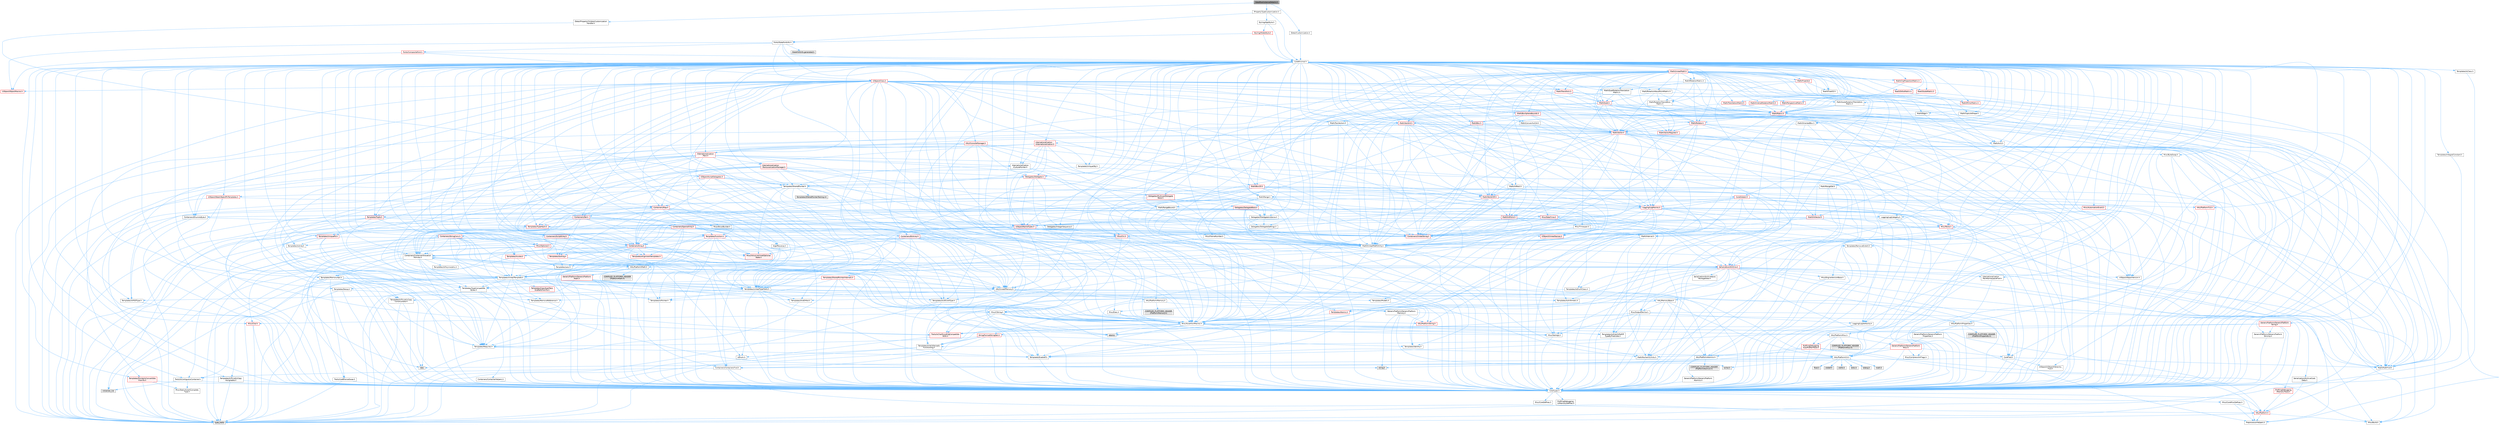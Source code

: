 digraph "DataflowInstanceDetails.h"
{
 // INTERACTIVE_SVG=YES
 // LATEX_PDF_SIZE
  bgcolor="transparent";
  edge [fontname=Helvetica,fontsize=10,labelfontname=Helvetica,labelfontsize=10];
  node [fontname=Helvetica,fontsize=10,shape=box,height=0.2,width=0.4];
  Node1 [id="Node000001",label="DataflowInstanceDetails.h",height=0.2,width=0.4,color="gray40", fillcolor="grey60", style="filled", fontcolor="black",tooltip=" "];
  Node1 -> Node2 [id="edge1_Node000001_Node000002",color="steelblue1",style="solid",tooltip=" "];
  Node2 [id="Node000002",label="IPropertyTypeCustomization.h",height=0.2,width=0.4,color="grey40", fillcolor="white", style="filled",URL="$d0/dae/IPropertyTypeCustomization_8h.html",tooltip=" "];
  Node2 -> Node3 [id="edge2_Node000002_Node000003",color="steelblue1",style="solid",tooltip=" "];
  Node3 [id="Node000003",label="CoreMinimal.h",height=0.2,width=0.4,color="grey40", fillcolor="white", style="filled",URL="$d7/d67/CoreMinimal_8h.html",tooltip=" "];
  Node3 -> Node4 [id="edge3_Node000003_Node000004",color="steelblue1",style="solid",tooltip=" "];
  Node4 [id="Node000004",label="CoreTypes.h",height=0.2,width=0.4,color="grey40", fillcolor="white", style="filled",URL="$dc/dec/CoreTypes_8h.html",tooltip=" "];
  Node4 -> Node5 [id="edge4_Node000004_Node000005",color="steelblue1",style="solid",tooltip=" "];
  Node5 [id="Node000005",label="HAL/Platform.h",height=0.2,width=0.4,color="red", fillcolor="#FFF0F0", style="filled",URL="$d9/dd0/Platform_8h.html",tooltip=" "];
  Node5 -> Node6 [id="edge5_Node000005_Node000006",color="steelblue1",style="solid",tooltip=" "];
  Node6 [id="Node000006",label="Misc/Build.h",height=0.2,width=0.4,color="grey40", fillcolor="white", style="filled",URL="$d3/dbb/Build_8h.html",tooltip=" "];
  Node5 -> Node8 [id="edge6_Node000005_Node000008",color="steelblue1",style="solid",tooltip=" "];
  Node8 [id="Node000008",label="type_traits",height=0.2,width=0.4,color="grey60", fillcolor="#E0E0E0", style="filled",tooltip=" "];
  Node5 -> Node9 [id="edge7_Node000005_Node000009",color="steelblue1",style="solid",tooltip=" "];
  Node9 [id="Node000009",label="PreprocessorHelpers.h",height=0.2,width=0.4,color="grey40", fillcolor="white", style="filled",URL="$db/ddb/PreprocessorHelpers_8h.html",tooltip=" "];
  Node4 -> Node15 [id="edge8_Node000004_Node000015",color="steelblue1",style="solid",tooltip=" "];
  Node15 [id="Node000015",label="ProfilingDebugging\l/UMemoryDefines.h",height=0.2,width=0.4,color="grey40", fillcolor="white", style="filled",URL="$d2/da2/UMemoryDefines_8h.html",tooltip=" "];
  Node4 -> Node16 [id="edge9_Node000004_Node000016",color="steelblue1",style="solid",tooltip=" "];
  Node16 [id="Node000016",label="Misc/CoreMiscDefines.h",height=0.2,width=0.4,color="grey40", fillcolor="white", style="filled",URL="$da/d38/CoreMiscDefines_8h.html",tooltip=" "];
  Node16 -> Node5 [id="edge10_Node000016_Node000005",color="steelblue1",style="solid",tooltip=" "];
  Node16 -> Node9 [id="edge11_Node000016_Node000009",color="steelblue1",style="solid",tooltip=" "];
  Node4 -> Node17 [id="edge12_Node000004_Node000017",color="steelblue1",style="solid",tooltip=" "];
  Node17 [id="Node000017",label="Misc/CoreDefines.h",height=0.2,width=0.4,color="grey40", fillcolor="white", style="filled",URL="$d3/dd2/CoreDefines_8h.html",tooltip=" "];
  Node3 -> Node18 [id="edge13_Node000003_Node000018",color="steelblue1",style="solid",tooltip=" "];
  Node18 [id="Node000018",label="CoreFwd.h",height=0.2,width=0.4,color="grey40", fillcolor="white", style="filled",URL="$d1/d1e/CoreFwd_8h.html",tooltip=" "];
  Node18 -> Node4 [id="edge14_Node000018_Node000004",color="steelblue1",style="solid",tooltip=" "];
  Node18 -> Node19 [id="edge15_Node000018_Node000019",color="steelblue1",style="solid",tooltip=" "];
  Node19 [id="Node000019",label="Containers/ContainersFwd.h",height=0.2,width=0.4,color="grey40", fillcolor="white", style="filled",URL="$d4/d0a/ContainersFwd_8h.html",tooltip=" "];
  Node19 -> Node5 [id="edge16_Node000019_Node000005",color="steelblue1",style="solid",tooltip=" "];
  Node19 -> Node4 [id="edge17_Node000019_Node000004",color="steelblue1",style="solid",tooltip=" "];
  Node19 -> Node20 [id="edge18_Node000019_Node000020",color="steelblue1",style="solid",tooltip=" "];
  Node20 [id="Node000020",label="Traits/IsContiguousContainer.h",height=0.2,width=0.4,color="grey40", fillcolor="white", style="filled",URL="$d5/d3c/IsContiguousContainer_8h.html",tooltip=" "];
  Node20 -> Node4 [id="edge19_Node000020_Node000004",color="steelblue1",style="solid",tooltip=" "];
  Node20 -> Node21 [id="edge20_Node000020_Node000021",color="steelblue1",style="solid",tooltip=" "];
  Node21 [id="Node000021",label="Misc/StaticAssertComplete\lType.h",height=0.2,width=0.4,color="grey40", fillcolor="white", style="filled",URL="$d5/d4e/StaticAssertCompleteType_8h.html",tooltip=" "];
  Node20 -> Node22 [id="edge21_Node000020_Node000022",color="steelblue1",style="solid",tooltip=" "];
  Node22 [id="Node000022",label="initializer_list",height=0.2,width=0.4,color="grey60", fillcolor="#E0E0E0", style="filled",tooltip=" "];
  Node18 -> Node23 [id="edge22_Node000018_Node000023",color="steelblue1",style="solid",tooltip=" "];
  Node23 [id="Node000023",label="Math/MathFwd.h",height=0.2,width=0.4,color="grey40", fillcolor="white", style="filled",URL="$d2/d10/MathFwd_8h.html",tooltip=" "];
  Node23 -> Node5 [id="edge23_Node000023_Node000005",color="steelblue1",style="solid",tooltip=" "];
  Node18 -> Node24 [id="edge24_Node000018_Node000024",color="steelblue1",style="solid",tooltip=" "];
  Node24 [id="Node000024",label="UObject/UObjectHierarchy\lFwd.h",height=0.2,width=0.4,color="grey40", fillcolor="white", style="filled",URL="$d3/d13/UObjectHierarchyFwd_8h.html",tooltip=" "];
  Node3 -> Node24 [id="edge25_Node000003_Node000024",color="steelblue1",style="solid",tooltip=" "];
  Node3 -> Node19 [id="edge26_Node000003_Node000019",color="steelblue1",style="solid",tooltip=" "];
  Node3 -> Node25 [id="edge27_Node000003_Node000025",color="steelblue1",style="solid",tooltip=" "];
  Node25 [id="Node000025",label="Misc/VarArgs.h",height=0.2,width=0.4,color="grey40", fillcolor="white", style="filled",URL="$d5/d6f/VarArgs_8h.html",tooltip=" "];
  Node25 -> Node4 [id="edge28_Node000025_Node000004",color="steelblue1",style="solid",tooltip=" "];
  Node3 -> Node26 [id="edge29_Node000003_Node000026",color="steelblue1",style="solid",tooltip=" "];
  Node26 [id="Node000026",label="Logging/LogVerbosity.h",height=0.2,width=0.4,color="grey40", fillcolor="white", style="filled",URL="$d2/d8f/LogVerbosity_8h.html",tooltip=" "];
  Node26 -> Node4 [id="edge30_Node000026_Node000004",color="steelblue1",style="solid",tooltip=" "];
  Node3 -> Node27 [id="edge31_Node000003_Node000027",color="steelblue1",style="solid",tooltip=" "];
  Node27 [id="Node000027",label="Misc/OutputDevice.h",height=0.2,width=0.4,color="grey40", fillcolor="white", style="filled",URL="$d7/d32/OutputDevice_8h.html",tooltip=" "];
  Node27 -> Node18 [id="edge32_Node000027_Node000018",color="steelblue1",style="solid",tooltip=" "];
  Node27 -> Node4 [id="edge33_Node000027_Node000004",color="steelblue1",style="solid",tooltip=" "];
  Node27 -> Node26 [id="edge34_Node000027_Node000026",color="steelblue1",style="solid",tooltip=" "];
  Node27 -> Node25 [id="edge35_Node000027_Node000025",color="steelblue1",style="solid",tooltip=" "];
  Node27 -> Node28 [id="edge36_Node000027_Node000028",color="steelblue1",style="solid",tooltip=" "];
  Node28 [id="Node000028",label="Templates/IsArrayOrRefOf\lTypeByPredicate.h",height=0.2,width=0.4,color="grey40", fillcolor="white", style="filled",URL="$d6/da1/IsArrayOrRefOfTypeByPredicate_8h.html",tooltip=" "];
  Node28 -> Node4 [id="edge37_Node000028_Node000004",color="steelblue1",style="solid",tooltip=" "];
  Node27 -> Node29 [id="edge38_Node000027_Node000029",color="steelblue1",style="solid",tooltip=" "];
  Node29 [id="Node000029",label="Templates/IsValidVariadic\lFunctionArg.h",height=0.2,width=0.4,color="grey40", fillcolor="white", style="filled",URL="$d0/dc8/IsValidVariadicFunctionArg_8h.html",tooltip=" "];
  Node29 -> Node4 [id="edge39_Node000029_Node000004",color="steelblue1",style="solid",tooltip=" "];
  Node29 -> Node30 [id="edge40_Node000029_Node000030",color="steelblue1",style="solid",tooltip=" "];
  Node30 [id="Node000030",label="IsEnum.h",height=0.2,width=0.4,color="grey40", fillcolor="white", style="filled",URL="$d4/de5/IsEnum_8h.html",tooltip=" "];
  Node29 -> Node8 [id="edge41_Node000029_Node000008",color="steelblue1",style="solid",tooltip=" "];
  Node27 -> Node31 [id="edge42_Node000027_Node000031",color="steelblue1",style="solid",tooltip=" "];
  Node31 [id="Node000031",label="Traits/IsCharEncodingCompatible\lWith.h",height=0.2,width=0.4,color="red", fillcolor="#FFF0F0", style="filled",URL="$df/dd1/IsCharEncodingCompatibleWith_8h.html",tooltip=" "];
  Node31 -> Node8 [id="edge43_Node000031_Node000008",color="steelblue1",style="solid",tooltip=" "];
  Node3 -> Node33 [id="edge44_Node000003_Node000033",color="steelblue1",style="solid",tooltip=" "];
  Node33 [id="Node000033",label="HAL/PlatformCrt.h",height=0.2,width=0.4,color="grey40", fillcolor="white", style="filled",URL="$d8/d75/PlatformCrt_8h.html",tooltip=" "];
  Node33 -> Node34 [id="edge45_Node000033_Node000034",color="steelblue1",style="solid",tooltip=" "];
  Node34 [id="Node000034",label="new",height=0.2,width=0.4,color="grey60", fillcolor="#E0E0E0", style="filled",tooltip=" "];
  Node33 -> Node35 [id="edge46_Node000033_Node000035",color="steelblue1",style="solid",tooltip=" "];
  Node35 [id="Node000035",label="wchar.h",height=0.2,width=0.4,color="grey60", fillcolor="#E0E0E0", style="filled",tooltip=" "];
  Node33 -> Node36 [id="edge47_Node000033_Node000036",color="steelblue1",style="solid",tooltip=" "];
  Node36 [id="Node000036",label="stddef.h",height=0.2,width=0.4,color="grey60", fillcolor="#E0E0E0", style="filled",tooltip=" "];
  Node33 -> Node37 [id="edge48_Node000033_Node000037",color="steelblue1",style="solid",tooltip=" "];
  Node37 [id="Node000037",label="stdlib.h",height=0.2,width=0.4,color="grey60", fillcolor="#E0E0E0", style="filled",tooltip=" "];
  Node33 -> Node38 [id="edge49_Node000033_Node000038",color="steelblue1",style="solid",tooltip=" "];
  Node38 [id="Node000038",label="stdio.h",height=0.2,width=0.4,color="grey60", fillcolor="#E0E0E0", style="filled",tooltip=" "];
  Node33 -> Node39 [id="edge50_Node000033_Node000039",color="steelblue1",style="solid",tooltip=" "];
  Node39 [id="Node000039",label="stdarg.h",height=0.2,width=0.4,color="grey60", fillcolor="#E0E0E0", style="filled",tooltip=" "];
  Node33 -> Node40 [id="edge51_Node000033_Node000040",color="steelblue1",style="solid",tooltip=" "];
  Node40 [id="Node000040",label="math.h",height=0.2,width=0.4,color="grey60", fillcolor="#E0E0E0", style="filled",tooltip=" "];
  Node33 -> Node41 [id="edge52_Node000033_Node000041",color="steelblue1",style="solid",tooltip=" "];
  Node41 [id="Node000041",label="float.h",height=0.2,width=0.4,color="grey60", fillcolor="#E0E0E0", style="filled",tooltip=" "];
  Node33 -> Node42 [id="edge53_Node000033_Node000042",color="steelblue1",style="solid",tooltip=" "];
  Node42 [id="Node000042",label="string.h",height=0.2,width=0.4,color="grey60", fillcolor="#E0E0E0", style="filled",tooltip=" "];
  Node3 -> Node43 [id="edge54_Node000003_Node000043",color="steelblue1",style="solid",tooltip=" "];
  Node43 [id="Node000043",label="HAL/PlatformMisc.h",height=0.2,width=0.4,color="grey40", fillcolor="white", style="filled",URL="$d0/df5/PlatformMisc_8h.html",tooltip=" "];
  Node43 -> Node4 [id="edge55_Node000043_Node000004",color="steelblue1",style="solid",tooltip=" "];
  Node43 -> Node44 [id="edge56_Node000043_Node000044",color="steelblue1",style="solid",tooltip=" "];
  Node44 [id="Node000044",label="GenericPlatform/GenericPlatform\lMisc.h",height=0.2,width=0.4,color="red", fillcolor="#FFF0F0", style="filled",URL="$db/d9a/GenericPlatformMisc_8h.html",tooltip=" "];
  Node44 -> Node18 [id="edge57_Node000044_Node000018",color="steelblue1",style="solid",tooltip=" "];
  Node44 -> Node4 [id="edge58_Node000044_Node000004",color="steelblue1",style="solid",tooltip=" "];
  Node44 -> Node33 [id="edge59_Node000044_Node000033",color="steelblue1",style="solid",tooltip=" "];
  Node44 -> Node48 [id="edge60_Node000044_Node000048",color="steelblue1",style="solid",tooltip=" "];
  Node48 [id="Node000048",label="Math/NumericLimits.h",height=0.2,width=0.4,color="grey40", fillcolor="white", style="filled",URL="$df/d1b/NumericLimits_8h.html",tooltip=" "];
  Node48 -> Node4 [id="edge61_Node000048_Node000004",color="steelblue1",style="solid",tooltip=" "];
  Node44 -> Node49 [id="edge62_Node000044_Node000049",color="steelblue1",style="solid",tooltip=" "];
  Node49 [id="Node000049",label="Misc/CompressionFlags.h",height=0.2,width=0.4,color="grey40", fillcolor="white", style="filled",URL="$d9/d76/CompressionFlags_8h.html",tooltip=" "];
  Node43 -> Node53 [id="edge63_Node000043_Node000053",color="steelblue1",style="solid",tooltip=" "];
  Node53 [id="Node000053",label="COMPILED_PLATFORM_HEADER\l(PlatformMisc.h)",height=0.2,width=0.4,color="grey60", fillcolor="#E0E0E0", style="filled",tooltip=" "];
  Node43 -> Node54 [id="edge64_Node000043_Node000054",color="steelblue1",style="solid",tooltip=" "];
  Node54 [id="Node000054",label="ProfilingDebugging\l/CpuProfilerTrace.h",height=0.2,width=0.4,color="red", fillcolor="#FFF0F0", style="filled",URL="$da/dcb/CpuProfilerTrace_8h.html",tooltip=" "];
  Node54 -> Node4 [id="edge65_Node000054_Node000004",color="steelblue1",style="solid",tooltip=" "];
  Node54 -> Node19 [id="edge66_Node000054_Node000019",color="steelblue1",style="solid",tooltip=" "];
  Node54 -> Node55 [id="edge67_Node000054_Node000055",color="steelblue1",style="solid",tooltip=" "];
  Node55 [id="Node000055",label="HAL/PlatformAtomics.h",height=0.2,width=0.4,color="grey40", fillcolor="white", style="filled",URL="$d3/d36/PlatformAtomics_8h.html",tooltip=" "];
  Node55 -> Node4 [id="edge68_Node000055_Node000004",color="steelblue1",style="solid",tooltip=" "];
  Node55 -> Node56 [id="edge69_Node000055_Node000056",color="steelblue1",style="solid",tooltip=" "];
  Node56 [id="Node000056",label="GenericPlatform/GenericPlatform\lAtomics.h",height=0.2,width=0.4,color="grey40", fillcolor="white", style="filled",URL="$da/d72/GenericPlatformAtomics_8h.html",tooltip=" "];
  Node56 -> Node4 [id="edge70_Node000056_Node000004",color="steelblue1",style="solid",tooltip=" "];
  Node55 -> Node57 [id="edge71_Node000055_Node000057",color="steelblue1",style="solid",tooltip=" "];
  Node57 [id="Node000057",label="COMPILED_PLATFORM_HEADER\l(PlatformAtomics.h)",height=0.2,width=0.4,color="grey60", fillcolor="#E0E0E0", style="filled",tooltip=" "];
  Node54 -> Node9 [id="edge72_Node000054_Node000009",color="steelblue1",style="solid",tooltip=" "];
  Node54 -> Node6 [id="edge73_Node000054_Node000006",color="steelblue1",style="solid",tooltip=" "];
  Node3 -> Node62 [id="edge74_Node000003_Node000062",color="steelblue1",style="solid",tooltip=" "];
  Node62 [id="Node000062",label="Misc/AssertionMacros.h",height=0.2,width=0.4,color="grey40", fillcolor="white", style="filled",URL="$d0/dfa/AssertionMacros_8h.html",tooltip=" "];
  Node62 -> Node4 [id="edge75_Node000062_Node000004",color="steelblue1",style="solid",tooltip=" "];
  Node62 -> Node5 [id="edge76_Node000062_Node000005",color="steelblue1",style="solid",tooltip=" "];
  Node62 -> Node43 [id="edge77_Node000062_Node000043",color="steelblue1",style="solid",tooltip=" "];
  Node62 -> Node9 [id="edge78_Node000062_Node000009",color="steelblue1",style="solid",tooltip=" "];
  Node62 -> Node63 [id="edge79_Node000062_Node000063",color="steelblue1",style="solid",tooltip=" "];
  Node63 [id="Node000063",label="Templates/EnableIf.h",height=0.2,width=0.4,color="grey40", fillcolor="white", style="filled",URL="$d7/d60/EnableIf_8h.html",tooltip=" "];
  Node63 -> Node4 [id="edge80_Node000063_Node000004",color="steelblue1",style="solid",tooltip=" "];
  Node62 -> Node28 [id="edge81_Node000062_Node000028",color="steelblue1",style="solid",tooltip=" "];
  Node62 -> Node29 [id="edge82_Node000062_Node000029",color="steelblue1",style="solid",tooltip=" "];
  Node62 -> Node31 [id="edge83_Node000062_Node000031",color="steelblue1",style="solid",tooltip=" "];
  Node62 -> Node25 [id="edge84_Node000062_Node000025",color="steelblue1",style="solid",tooltip=" "];
  Node62 -> Node64 [id="edge85_Node000062_Node000064",color="steelblue1",style="solid",tooltip=" "];
  Node64 [id="Node000064",label="String/FormatStringSan.h",height=0.2,width=0.4,color="red", fillcolor="#FFF0F0", style="filled",URL="$d3/d8b/FormatStringSan_8h.html",tooltip=" "];
  Node64 -> Node8 [id="edge86_Node000064_Node000008",color="steelblue1",style="solid",tooltip=" "];
  Node64 -> Node4 [id="edge87_Node000064_Node000004",color="steelblue1",style="solid",tooltip=" "];
  Node64 -> Node65 [id="edge88_Node000064_Node000065",color="steelblue1",style="solid",tooltip=" "];
  Node65 [id="Node000065",label="Templates/Requires.h",height=0.2,width=0.4,color="grey40", fillcolor="white", style="filled",URL="$dc/d96/Requires_8h.html",tooltip=" "];
  Node65 -> Node63 [id="edge89_Node000065_Node000063",color="steelblue1",style="solid",tooltip=" "];
  Node65 -> Node8 [id="edge90_Node000065_Node000008",color="steelblue1",style="solid",tooltip=" "];
  Node64 -> Node66 [id="edge91_Node000064_Node000066",color="steelblue1",style="solid",tooltip=" "];
  Node66 [id="Node000066",label="Templates/Identity.h",height=0.2,width=0.4,color="grey40", fillcolor="white", style="filled",URL="$d0/dd5/Identity_8h.html",tooltip=" "];
  Node64 -> Node29 [id="edge92_Node000064_Node000029",color="steelblue1",style="solid",tooltip=" "];
  Node64 -> Node19 [id="edge93_Node000064_Node000019",color="steelblue1",style="solid",tooltip=" "];
  Node62 -> Node70 [id="edge94_Node000062_Node000070",color="steelblue1",style="solid",tooltip=" "];
  Node70 [id="Node000070",label="atomic",height=0.2,width=0.4,color="grey60", fillcolor="#E0E0E0", style="filled",tooltip=" "];
  Node3 -> Node71 [id="edge95_Node000003_Node000071",color="steelblue1",style="solid",tooltip=" "];
  Node71 [id="Node000071",label="Templates/IsPointer.h",height=0.2,width=0.4,color="grey40", fillcolor="white", style="filled",URL="$d7/d05/IsPointer_8h.html",tooltip=" "];
  Node71 -> Node4 [id="edge96_Node000071_Node000004",color="steelblue1",style="solid",tooltip=" "];
  Node3 -> Node72 [id="edge97_Node000003_Node000072",color="steelblue1",style="solid",tooltip=" "];
  Node72 [id="Node000072",label="HAL/PlatformMemory.h",height=0.2,width=0.4,color="grey40", fillcolor="white", style="filled",URL="$de/d68/PlatformMemory_8h.html",tooltip=" "];
  Node72 -> Node4 [id="edge98_Node000072_Node000004",color="steelblue1",style="solid",tooltip=" "];
  Node72 -> Node73 [id="edge99_Node000072_Node000073",color="steelblue1",style="solid",tooltip=" "];
  Node73 [id="Node000073",label="GenericPlatform/GenericPlatform\lMemory.h",height=0.2,width=0.4,color="grey40", fillcolor="white", style="filled",URL="$dd/d22/GenericPlatformMemory_8h.html",tooltip=" "];
  Node73 -> Node18 [id="edge100_Node000073_Node000018",color="steelblue1",style="solid",tooltip=" "];
  Node73 -> Node4 [id="edge101_Node000073_Node000004",color="steelblue1",style="solid",tooltip=" "];
  Node73 -> Node74 [id="edge102_Node000073_Node000074",color="steelblue1",style="solid",tooltip=" "];
  Node74 [id="Node000074",label="HAL/PlatformString.h",height=0.2,width=0.4,color="red", fillcolor="#FFF0F0", style="filled",URL="$db/db5/PlatformString_8h.html",tooltip=" "];
  Node74 -> Node4 [id="edge103_Node000074_Node000004",color="steelblue1",style="solid",tooltip=" "];
  Node73 -> Node42 [id="edge104_Node000073_Node000042",color="steelblue1",style="solid",tooltip=" "];
  Node73 -> Node35 [id="edge105_Node000073_Node000035",color="steelblue1",style="solid",tooltip=" "];
  Node72 -> Node76 [id="edge106_Node000072_Node000076",color="steelblue1",style="solid",tooltip=" "];
  Node76 [id="Node000076",label="COMPILED_PLATFORM_HEADER\l(PlatformMemory.h)",height=0.2,width=0.4,color="grey60", fillcolor="#E0E0E0", style="filled",tooltip=" "];
  Node3 -> Node55 [id="edge107_Node000003_Node000055",color="steelblue1",style="solid",tooltip=" "];
  Node3 -> Node77 [id="edge108_Node000003_Node000077",color="steelblue1",style="solid",tooltip=" "];
  Node77 [id="Node000077",label="Misc/Exec.h",height=0.2,width=0.4,color="grey40", fillcolor="white", style="filled",URL="$de/ddb/Exec_8h.html",tooltip=" "];
  Node77 -> Node4 [id="edge109_Node000077_Node000004",color="steelblue1",style="solid",tooltip=" "];
  Node77 -> Node62 [id="edge110_Node000077_Node000062",color="steelblue1",style="solid",tooltip=" "];
  Node3 -> Node78 [id="edge111_Node000003_Node000078",color="steelblue1",style="solid",tooltip=" "];
  Node78 [id="Node000078",label="HAL/MemoryBase.h",height=0.2,width=0.4,color="grey40", fillcolor="white", style="filled",URL="$d6/d9f/MemoryBase_8h.html",tooltip=" "];
  Node78 -> Node4 [id="edge112_Node000078_Node000004",color="steelblue1",style="solid",tooltip=" "];
  Node78 -> Node55 [id="edge113_Node000078_Node000055",color="steelblue1",style="solid",tooltip=" "];
  Node78 -> Node33 [id="edge114_Node000078_Node000033",color="steelblue1",style="solid",tooltip=" "];
  Node78 -> Node77 [id="edge115_Node000078_Node000077",color="steelblue1",style="solid",tooltip=" "];
  Node78 -> Node27 [id="edge116_Node000078_Node000027",color="steelblue1",style="solid",tooltip=" "];
  Node78 -> Node79 [id="edge117_Node000078_Node000079",color="steelblue1",style="solid",tooltip=" "];
  Node79 [id="Node000079",label="Templates/Atomic.h",height=0.2,width=0.4,color="red", fillcolor="#FFF0F0", style="filled",URL="$d3/d91/Atomic_8h.html",tooltip=" "];
  Node79 -> Node70 [id="edge118_Node000079_Node000070",color="steelblue1",style="solid",tooltip=" "];
  Node3 -> Node88 [id="edge119_Node000003_Node000088",color="steelblue1",style="solid",tooltip=" "];
  Node88 [id="Node000088",label="HAL/UnrealMemory.h",height=0.2,width=0.4,color="grey40", fillcolor="white", style="filled",URL="$d9/d96/UnrealMemory_8h.html",tooltip=" "];
  Node88 -> Node4 [id="edge120_Node000088_Node000004",color="steelblue1",style="solid",tooltip=" "];
  Node88 -> Node73 [id="edge121_Node000088_Node000073",color="steelblue1",style="solid",tooltip=" "];
  Node88 -> Node78 [id="edge122_Node000088_Node000078",color="steelblue1",style="solid",tooltip=" "];
  Node88 -> Node72 [id="edge123_Node000088_Node000072",color="steelblue1",style="solid",tooltip=" "];
  Node88 -> Node89 [id="edge124_Node000088_Node000089",color="steelblue1",style="solid",tooltip=" "];
  Node89 [id="Node000089",label="ProfilingDebugging\l/MemoryTrace.h",height=0.2,width=0.4,color="red", fillcolor="#FFF0F0", style="filled",URL="$da/dd7/MemoryTrace_8h.html",tooltip=" "];
  Node89 -> Node5 [id="edge125_Node000089_Node000005",color="steelblue1",style="solid",tooltip=" "];
  Node88 -> Node71 [id="edge126_Node000088_Node000071",color="steelblue1",style="solid",tooltip=" "];
  Node3 -> Node90 [id="edge127_Node000003_Node000090",color="steelblue1",style="solid",tooltip=" "];
  Node90 [id="Node000090",label="Templates/IsArithmetic.h",height=0.2,width=0.4,color="grey40", fillcolor="white", style="filled",URL="$d2/d5d/IsArithmetic_8h.html",tooltip=" "];
  Node90 -> Node4 [id="edge128_Node000090_Node000004",color="steelblue1",style="solid",tooltip=" "];
  Node3 -> Node84 [id="edge129_Node000003_Node000084",color="steelblue1",style="solid",tooltip=" "];
  Node84 [id="Node000084",label="Templates/AndOrNot.h",height=0.2,width=0.4,color="grey40", fillcolor="white", style="filled",URL="$db/d0a/AndOrNot_8h.html",tooltip=" "];
  Node84 -> Node4 [id="edge130_Node000084_Node000004",color="steelblue1",style="solid",tooltip=" "];
  Node3 -> Node91 [id="edge131_Node000003_Node000091",color="steelblue1",style="solid",tooltip=" "];
  Node91 [id="Node000091",label="Templates/IsPODType.h",height=0.2,width=0.4,color="grey40", fillcolor="white", style="filled",URL="$d7/db1/IsPODType_8h.html",tooltip=" "];
  Node91 -> Node4 [id="edge132_Node000091_Node000004",color="steelblue1",style="solid",tooltip=" "];
  Node3 -> Node92 [id="edge133_Node000003_Node000092",color="steelblue1",style="solid",tooltip=" "];
  Node92 [id="Node000092",label="Templates/IsUECoreType.h",height=0.2,width=0.4,color="grey40", fillcolor="white", style="filled",URL="$d1/db8/IsUECoreType_8h.html",tooltip=" "];
  Node92 -> Node4 [id="edge134_Node000092_Node000004",color="steelblue1",style="solid",tooltip=" "];
  Node92 -> Node8 [id="edge135_Node000092_Node000008",color="steelblue1",style="solid",tooltip=" "];
  Node3 -> Node85 [id="edge136_Node000003_Node000085",color="steelblue1",style="solid",tooltip=" "];
  Node85 [id="Node000085",label="Templates/IsTriviallyCopy\lConstructible.h",height=0.2,width=0.4,color="grey40", fillcolor="white", style="filled",URL="$d3/d78/IsTriviallyCopyConstructible_8h.html",tooltip=" "];
  Node85 -> Node4 [id="edge137_Node000085_Node000004",color="steelblue1",style="solid",tooltip=" "];
  Node85 -> Node8 [id="edge138_Node000085_Node000008",color="steelblue1",style="solid",tooltip=" "];
  Node3 -> Node93 [id="edge139_Node000003_Node000093",color="steelblue1",style="solid",tooltip=" "];
  Node93 [id="Node000093",label="Templates/UnrealTypeTraits.h",height=0.2,width=0.4,color="grey40", fillcolor="white", style="filled",URL="$d2/d2d/UnrealTypeTraits_8h.html",tooltip=" "];
  Node93 -> Node4 [id="edge140_Node000093_Node000004",color="steelblue1",style="solid",tooltip=" "];
  Node93 -> Node71 [id="edge141_Node000093_Node000071",color="steelblue1",style="solid",tooltip=" "];
  Node93 -> Node62 [id="edge142_Node000093_Node000062",color="steelblue1",style="solid",tooltip=" "];
  Node93 -> Node84 [id="edge143_Node000093_Node000084",color="steelblue1",style="solid",tooltip=" "];
  Node93 -> Node63 [id="edge144_Node000093_Node000063",color="steelblue1",style="solid",tooltip=" "];
  Node93 -> Node90 [id="edge145_Node000093_Node000090",color="steelblue1",style="solid",tooltip=" "];
  Node93 -> Node30 [id="edge146_Node000093_Node000030",color="steelblue1",style="solid",tooltip=" "];
  Node93 -> Node94 [id="edge147_Node000093_Node000094",color="steelblue1",style="solid",tooltip=" "];
  Node94 [id="Node000094",label="Templates/Models.h",height=0.2,width=0.4,color="grey40", fillcolor="white", style="filled",URL="$d3/d0c/Models_8h.html",tooltip=" "];
  Node94 -> Node66 [id="edge148_Node000094_Node000066",color="steelblue1",style="solid",tooltip=" "];
  Node93 -> Node91 [id="edge149_Node000093_Node000091",color="steelblue1",style="solid",tooltip=" "];
  Node93 -> Node92 [id="edge150_Node000093_Node000092",color="steelblue1",style="solid",tooltip=" "];
  Node93 -> Node85 [id="edge151_Node000093_Node000085",color="steelblue1",style="solid",tooltip=" "];
  Node3 -> Node63 [id="edge152_Node000003_Node000063",color="steelblue1",style="solid",tooltip=" "];
  Node3 -> Node95 [id="edge153_Node000003_Node000095",color="steelblue1",style="solid",tooltip=" "];
  Node95 [id="Node000095",label="Templates/RemoveReference.h",height=0.2,width=0.4,color="grey40", fillcolor="white", style="filled",URL="$da/dbe/RemoveReference_8h.html",tooltip=" "];
  Node95 -> Node4 [id="edge154_Node000095_Node000004",color="steelblue1",style="solid",tooltip=" "];
  Node3 -> Node96 [id="edge155_Node000003_Node000096",color="steelblue1",style="solid",tooltip=" "];
  Node96 [id="Node000096",label="Templates/IntegralConstant.h",height=0.2,width=0.4,color="grey40", fillcolor="white", style="filled",URL="$db/d1b/IntegralConstant_8h.html",tooltip=" "];
  Node96 -> Node4 [id="edge156_Node000096_Node000004",color="steelblue1",style="solid",tooltip=" "];
  Node3 -> Node97 [id="edge157_Node000003_Node000097",color="steelblue1",style="solid",tooltip=" "];
  Node97 [id="Node000097",label="Templates/IsClass.h",height=0.2,width=0.4,color="grey40", fillcolor="white", style="filled",URL="$db/dcb/IsClass_8h.html",tooltip=" "];
  Node97 -> Node4 [id="edge158_Node000097_Node000004",color="steelblue1",style="solid",tooltip=" "];
  Node3 -> Node98 [id="edge159_Node000003_Node000098",color="steelblue1",style="solid",tooltip=" "];
  Node98 [id="Node000098",label="Templates/TypeCompatible\lBytes.h",height=0.2,width=0.4,color="grey40", fillcolor="white", style="filled",URL="$df/d0a/TypeCompatibleBytes_8h.html",tooltip=" "];
  Node98 -> Node4 [id="edge160_Node000098_Node000004",color="steelblue1",style="solid",tooltip=" "];
  Node98 -> Node42 [id="edge161_Node000098_Node000042",color="steelblue1",style="solid",tooltip=" "];
  Node98 -> Node34 [id="edge162_Node000098_Node000034",color="steelblue1",style="solid",tooltip=" "];
  Node98 -> Node8 [id="edge163_Node000098_Node000008",color="steelblue1",style="solid",tooltip=" "];
  Node3 -> Node20 [id="edge164_Node000003_Node000020",color="steelblue1",style="solid",tooltip=" "];
  Node3 -> Node99 [id="edge165_Node000003_Node000099",color="steelblue1",style="solid",tooltip=" "];
  Node99 [id="Node000099",label="Templates/UnrealTemplate.h",height=0.2,width=0.4,color="grey40", fillcolor="white", style="filled",URL="$d4/d24/UnrealTemplate_8h.html",tooltip=" "];
  Node99 -> Node4 [id="edge166_Node000099_Node000004",color="steelblue1",style="solid",tooltip=" "];
  Node99 -> Node71 [id="edge167_Node000099_Node000071",color="steelblue1",style="solid",tooltip=" "];
  Node99 -> Node88 [id="edge168_Node000099_Node000088",color="steelblue1",style="solid",tooltip=" "];
  Node99 -> Node100 [id="edge169_Node000099_Node000100",color="steelblue1",style="solid",tooltip=" "];
  Node100 [id="Node000100",label="Templates/CopyQualifiers\lAndRefsFromTo.h",height=0.2,width=0.4,color="red", fillcolor="#FFF0F0", style="filled",URL="$d3/db3/CopyQualifiersAndRefsFromTo_8h.html",tooltip=" "];
  Node99 -> Node93 [id="edge170_Node000099_Node000093",color="steelblue1",style="solid",tooltip=" "];
  Node99 -> Node95 [id="edge171_Node000099_Node000095",color="steelblue1",style="solid",tooltip=" "];
  Node99 -> Node65 [id="edge172_Node000099_Node000065",color="steelblue1",style="solid",tooltip=" "];
  Node99 -> Node98 [id="edge173_Node000099_Node000098",color="steelblue1",style="solid",tooltip=" "];
  Node99 -> Node66 [id="edge174_Node000099_Node000066",color="steelblue1",style="solid",tooltip=" "];
  Node99 -> Node20 [id="edge175_Node000099_Node000020",color="steelblue1",style="solid",tooltip=" "];
  Node99 -> Node102 [id="edge176_Node000099_Node000102",color="steelblue1",style="solid",tooltip=" "];
  Node102 [id="Node000102",label="Traits/UseBitwiseSwap.h",height=0.2,width=0.4,color="grey40", fillcolor="white", style="filled",URL="$db/df3/UseBitwiseSwap_8h.html",tooltip=" "];
  Node102 -> Node4 [id="edge177_Node000102_Node000004",color="steelblue1",style="solid",tooltip=" "];
  Node102 -> Node8 [id="edge178_Node000102_Node000008",color="steelblue1",style="solid",tooltip=" "];
  Node99 -> Node8 [id="edge179_Node000099_Node000008",color="steelblue1",style="solid",tooltip=" "];
  Node3 -> Node48 [id="edge180_Node000003_Node000048",color="steelblue1",style="solid",tooltip=" "];
  Node3 -> Node103 [id="edge181_Node000003_Node000103",color="steelblue1",style="solid",tooltip=" "];
  Node103 [id="Node000103",label="HAL/PlatformMath.h",height=0.2,width=0.4,color="grey40", fillcolor="white", style="filled",URL="$dc/d53/PlatformMath_8h.html",tooltip=" "];
  Node103 -> Node4 [id="edge182_Node000103_Node000004",color="steelblue1",style="solid",tooltip=" "];
  Node103 -> Node104 [id="edge183_Node000103_Node000104",color="steelblue1",style="solid",tooltip=" "];
  Node104 [id="Node000104",label="GenericPlatform/GenericPlatform\lMath.h",height=0.2,width=0.4,color="red", fillcolor="#FFF0F0", style="filled",URL="$d5/d79/GenericPlatformMath_8h.html",tooltip=" "];
  Node104 -> Node4 [id="edge184_Node000104_Node000004",color="steelblue1",style="solid",tooltip=" "];
  Node104 -> Node19 [id="edge185_Node000104_Node000019",color="steelblue1",style="solid",tooltip=" "];
  Node104 -> Node33 [id="edge186_Node000104_Node000033",color="steelblue1",style="solid",tooltip=" "];
  Node104 -> Node84 [id="edge187_Node000104_Node000084",color="steelblue1",style="solid",tooltip=" "];
  Node104 -> Node105 [id="edge188_Node000104_Node000105",color="steelblue1",style="solid",tooltip=" "];
  Node105 [id="Node000105",label="Templates/Decay.h",height=0.2,width=0.4,color="grey40", fillcolor="white", style="filled",URL="$dd/d0f/Decay_8h.html",tooltip=" "];
  Node105 -> Node4 [id="edge189_Node000105_Node000004",color="steelblue1",style="solid",tooltip=" "];
  Node105 -> Node95 [id="edge190_Node000105_Node000095",color="steelblue1",style="solid",tooltip=" "];
  Node105 -> Node8 [id="edge191_Node000105_Node000008",color="steelblue1",style="solid",tooltip=" "];
  Node104 -> Node93 [id="edge192_Node000104_Node000093",color="steelblue1",style="solid",tooltip=" "];
  Node104 -> Node65 [id="edge193_Node000104_Node000065",color="steelblue1",style="solid",tooltip=" "];
  Node104 -> Node98 [id="edge194_Node000104_Node000098",color="steelblue1",style="solid",tooltip=" "];
  Node104 -> Node8 [id="edge195_Node000104_Node000008",color="steelblue1",style="solid",tooltip=" "];
  Node103 -> Node110 [id="edge196_Node000103_Node000110",color="steelblue1",style="solid",tooltip=" "];
  Node110 [id="Node000110",label="COMPILED_PLATFORM_HEADER\l(PlatformMath.h)",height=0.2,width=0.4,color="grey60", fillcolor="#E0E0E0", style="filled",tooltip=" "];
  Node3 -> Node86 [id="edge197_Node000003_Node000086",color="steelblue1",style="solid",tooltip=" "];
  Node86 [id="Node000086",label="Templates/IsTriviallyCopy\lAssignable.h",height=0.2,width=0.4,color="grey40", fillcolor="white", style="filled",URL="$d2/df2/IsTriviallyCopyAssignable_8h.html",tooltip=" "];
  Node86 -> Node4 [id="edge198_Node000086_Node000004",color="steelblue1",style="solid",tooltip=" "];
  Node86 -> Node8 [id="edge199_Node000086_Node000008",color="steelblue1",style="solid",tooltip=" "];
  Node3 -> Node111 [id="edge200_Node000003_Node000111",color="steelblue1",style="solid",tooltip=" "];
  Node111 [id="Node000111",label="Templates/MemoryOps.h",height=0.2,width=0.4,color="grey40", fillcolor="white", style="filled",URL="$db/dea/MemoryOps_8h.html",tooltip=" "];
  Node111 -> Node4 [id="edge201_Node000111_Node000004",color="steelblue1",style="solid",tooltip=" "];
  Node111 -> Node88 [id="edge202_Node000111_Node000088",color="steelblue1",style="solid",tooltip=" "];
  Node111 -> Node86 [id="edge203_Node000111_Node000086",color="steelblue1",style="solid",tooltip=" "];
  Node111 -> Node85 [id="edge204_Node000111_Node000085",color="steelblue1",style="solid",tooltip=" "];
  Node111 -> Node65 [id="edge205_Node000111_Node000065",color="steelblue1",style="solid",tooltip=" "];
  Node111 -> Node93 [id="edge206_Node000111_Node000093",color="steelblue1",style="solid",tooltip=" "];
  Node111 -> Node102 [id="edge207_Node000111_Node000102",color="steelblue1",style="solid",tooltip=" "];
  Node111 -> Node34 [id="edge208_Node000111_Node000034",color="steelblue1",style="solid",tooltip=" "];
  Node111 -> Node8 [id="edge209_Node000111_Node000008",color="steelblue1",style="solid",tooltip=" "];
  Node3 -> Node112 [id="edge210_Node000003_Node000112",color="steelblue1",style="solid",tooltip=" "];
  Node112 [id="Node000112",label="Containers/ContainerAllocation\lPolicies.h",height=0.2,width=0.4,color="grey40", fillcolor="white", style="filled",URL="$d7/dff/ContainerAllocationPolicies_8h.html",tooltip=" "];
  Node112 -> Node4 [id="edge211_Node000112_Node000004",color="steelblue1",style="solid",tooltip=" "];
  Node112 -> Node113 [id="edge212_Node000112_Node000113",color="steelblue1",style="solid",tooltip=" "];
  Node113 [id="Node000113",label="Containers/ContainerHelpers.h",height=0.2,width=0.4,color="grey40", fillcolor="white", style="filled",URL="$d7/d33/ContainerHelpers_8h.html",tooltip=" "];
  Node113 -> Node4 [id="edge213_Node000113_Node000004",color="steelblue1",style="solid",tooltip=" "];
  Node112 -> Node112 [id="edge214_Node000112_Node000112",color="steelblue1",style="solid",tooltip=" "];
  Node112 -> Node103 [id="edge215_Node000112_Node000103",color="steelblue1",style="solid",tooltip=" "];
  Node112 -> Node88 [id="edge216_Node000112_Node000088",color="steelblue1",style="solid",tooltip=" "];
  Node112 -> Node48 [id="edge217_Node000112_Node000048",color="steelblue1",style="solid",tooltip=" "];
  Node112 -> Node62 [id="edge218_Node000112_Node000062",color="steelblue1",style="solid",tooltip=" "];
  Node112 -> Node114 [id="edge219_Node000112_Node000114",color="steelblue1",style="solid",tooltip=" "];
  Node114 [id="Node000114",label="Templates/IsPolymorphic.h",height=0.2,width=0.4,color="grey40", fillcolor="white", style="filled",URL="$dc/d20/IsPolymorphic_8h.html",tooltip=" "];
  Node112 -> Node111 [id="edge220_Node000112_Node000111",color="steelblue1",style="solid",tooltip=" "];
  Node112 -> Node98 [id="edge221_Node000112_Node000098",color="steelblue1",style="solid",tooltip=" "];
  Node112 -> Node8 [id="edge222_Node000112_Node000008",color="steelblue1",style="solid",tooltip=" "];
  Node3 -> Node115 [id="edge223_Node000003_Node000115",color="steelblue1",style="solid",tooltip=" "];
  Node115 [id="Node000115",label="Templates/IsEnumClass.h",height=0.2,width=0.4,color="grey40", fillcolor="white", style="filled",URL="$d7/d15/IsEnumClass_8h.html",tooltip=" "];
  Node115 -> Node4 [id="edge224_Node000115_Node000004",color="steelblue1",style="solid",tooltip=" "];
  Node115 -> Node84 [id="edge225_Node000115_Node000084",color="steelblue1",style="solid",tooltip=" "];
  Node3 -> Node116 [id="edge226_Node000003_Node000116",color="steelblue1",style="solid",tooltip=" "];
  Node116 [id="Node000116",label="HAL/PlatformProperties.h",height=0.2,width=0.4,color="grey40", fillcolor="white", style="filled",URL="$d9/db0/PlatformProperties_8h.html",tooltip=" "];
  Node116 -> Node4 [id="edge227_Node000116_Node000004",color="steelblue1",style="solid",tooltip=" "];
  Node116 -> Node117 [id="edge228_Node000116_Node000117",color="steelblue1",style="solid",tooltip=" "];
  Node117 [id="Node000117",label="GenericPlatform/GenericPlatform\lProperties.h",height=0.2,width=0.4,color="grey40", fillcolor="white", style="filled",URL="$d2/dcd/GenericPlatformProperties_8h.html",tooltip=" "];
  Node117 -> Node4 [id="edge229_Node000117_Node000004",color="steelblue1",style="solid",tooltip=" "];
  Node117 -> Node44 [id="edge230_Node000117_Node000044",color="steelblue1",style="solid",tooltip=" "];
  Node116 -> Node118 [id="edge231_Node000116_Node000118",color="steelblue1",style="solid",tooltip=" "];
  Node118 [id="Node000118",label="COMPILED_PLATFORM_HEADER\l(PlatformProperties.h)",height=0.2,width=0.4,color="grey60", fillcolor="#E0E0E0", style="filled",tooltip=" "];
  Node3 -> Node119 [id="edge232_Node000003_Node000119",color="steelblue1",style="solid",tooltip=" "];
  Node119 [id="Node000119",label="Misc/EngineVersionBase.h",height=0.2,width=0.4,color="grey40", fillcolor="white", style="filled",URL="$d5/d2b/EngineVersionBase_8h.html",tooltip=" "];
  Node119 -> Node4 [id="edge233_Node000119_Node000004",color="steelblue1",style="solid",tooltip=" "];
  Node3 -> Node120 [id="edge234_Node000003_Node000120",color="steelblue1",style="solid",tooltip=" "];
  Node120 [id="Node000120",label="Internationalization\l/TextNamespaceFwd.h",height=0.2,width=0.4,color="grey40", fillcolor="white", style="filled",URL="$d8/d97/TextNamespaceFwd_8h.html",tooltip=" "];
  Node120 -> Node4 [id="edge235_Node000120_Node000004",color="steelblue1",style="solid",tooltip=" "];
  Node3 -> Node121 [id="edge236_Node000003_Node000121",color="steelblue1",style="solid",tooltip=" "];
  Node121 [id="Node000121",label="Serialization/Archive.h",height=0.2,width=0.4,color="red", fillcolor="#FFF0F0", style="filled",URL="$d7/d3b/Archive_8h.html",tooltip=" "];
  Node121 -> Node18 [id="edge237_Node000121_Node000018",color="steelblue1",style="solid",tooltip=" "];
  Node121 -> Node4 [id="edge238_Node000121_Node000004",color="steelblue1",style="solid",tooltip=" "];
  Node121 -> Node116 [id="edge239_Node000121_Node000116",color="steelblue1",style="solid",tooltip=" "];
  Node121 -> Node120 [id="edge240_Node000121_Node000120",color="steelblue1",style="solid",tooltip=" "];
  Node121 -> Node23 [id="edge241_Node000121_Node000023",color="steelblue1",style="solid",tooltip=" "];
  Node121 -> Node62 [id="edge242_Node000121_Node000062",color="steelblue1",style="solid",tooltip=" "];
  Node121 -> Node6 [id="edge243_Node000121_Node000006",color="steelblue1",style="solid",tooltip=" "];
  Node121 -> Node49 [id="edge244_Node000121_Node000049",color="steelblue1",style="solid",tooltip=" "];
  Node121 -> Node119 [id="edge245_Node000121_Node000119",color="steelblue1",style="solid",tooltip=" "];
  Node121 -> Node25 [id="edge246_Node000121_Node000025",color="steelblue1",style="solid",tooltip=" "];
  Node121 -> Node122 [id="edge247_Node000121_Node000122",color="steelblue1",style="solid",tooltip=" "];
  Node122 [id="Node000122",label="Serialization/ArchiveCook\lData.h",height=0.2,width=0.4,color="grey40", fillcolor="white", style="filled",URL="$dc/db6/ArchiveCookData_8h.html",tooltip=" "];
  Node122 -> Node5 [id="edge248_Node000122_Node000005",color="steelblue1",style="solid",tooltip=" "];
  Node121 -> Node123 [id="edge249_Node000121_Node000123",color="steelblue1",style="solid",tooltip=" "];
  Node123 [id="Node000123",label="Serialization/ArchiveSave\lPackageData.h",height=0.2,width=0.4,color="grey40", fillcolor="white", style="filled",URL="$d1/d37/ArchiveSavePackageData_8h.html",tooltip=" "];
  Node121 -> Node63 [id="edge250_Node000121_Node000063",color="steelblue1",style="solid",tooltip=" "];
  Node121 -> Node28 [id="edge251_Node000121_Node000028",color="steelblue1",style="solid",tooltip=" "];
  Node121 -> Node115 [id="edge252_Node000121_Node000115",color="steelblue1",style="solid",tooltip=" "];
  Node121 -> Node29 [id="edge253_Node000121_Node000029",color="steelblue1",style="solid",tooltip=" "];
  Node121 -> Node99 [id="edge254_Node000121_Node000099",color="steelblue1",style="solid",tooltip=" "];
  Node121 -> Node31 [id="edge255_Node000121_Node000031",color="steelblue1",style="solid",tooltip=" "];
  Node121 -> Node124 [id="edge256_Node000121_Node000124",color="steelblue1",style="solid",tooltip=" "];
  Node124 [id="Node000124",label="UObject/ObjectVersion.h",height=0.2,width=0.4,color="grey40", fillcolor="white", style="filled",URL="$da/d63/ObjectVersion_8h.html",tooltip=" "];
  Node124 -> Node4 [id="edge257_Node000124_Node000004",color="steelblue1",style="solid",tooltip=" "];
  Node3 -> Node125 [id="edge258_Node000003_Node000125",color="steelblue1",style="solid",tooltip=" "];
  Node125 [id="Node000125",label="Templates/Less.h",height=0.2,width=0.4,color="grey40", fillcolor="white", style="filled",URL="$de/dc8/Less_8h.html",tooltip=" "];
  Node125 -> Node4 [id="edge259_Node000125_Node000004",color="steelblue1",style="solid",tooltip=" "];
  Node125 -> Node99 [id="edge260_Node000125_Node000099",color="steelblue1",style="solid",tooltip=" "];
  Node3 -> Node126 [id="edge261_Node000003_Node000126",color="steelblue1",style="solid",tooltip=" "];
  Node126 [id="Node000126",label="Templates/Sorting.h",height=0.2,width=0.4,color="red", fillcolor="#FFF0F0", style="filled",URL="$d3/d9e/Sorting_8h.html",tooltip=" "];
  Node126 -> Node4 [id="edge262_Node000126_Node000004",color="steelblue1",style="solid",tooltip=" "];
  Node126 -> Node103 [id="edge263_Node000126_Node000103",color="steelblue1",style="solid",tooltip=" "];
  Node126 -> Node125 [id="edge264_Node000126_Node000125",color="steelblue1",style="solid",tooltip=" "];
  Node3 -> Node137 [id="edge265_Node000003_Node000137",color="steelblue1",style="solid",tooltip=" "];
  Node137 [id="Node000137",label="Misc/Char.h",height=0.2,width=0.4,color="red", fillcolor="#FFF0F0", style="filled",URL="$d0/d58/Char_8h.html",tooltip=" "];
  Node137 -> Node4 [id="edge266_Node000137_Node000004",color="steelblue1",style="solid",tooltip=" "];
  Node137 -> Node8 [id="edge267_Node000137_Node000008",color="steelblue1",style="solid",tooltip=" "];
  Node3 -> Node140 [id="edge268_Node000003_Node000140",color="steelblue1",style="solid",tooltip=" "];
  Node140 [id="Node000140",label="GenericPlatform/GenericPlatform\lStricmp.h",height=0.2,width=0.4,color="grey40", fillcolor="white", style="filled",URL="$d2/d86/GenericPlatformStricmp_8h.html",tooltip=" "];
  Node140 -> Node4 [id="edge269_Node000140_Node000004",color="steelblue1",style="solid",tooltip=" "];
  Node3 -> Node141 [id="edge270_Node000003_Node000141",color="steelblue1",style="solid",tooltip=" "];
  Node141 [id="Node000141",label="GenericPlatform/GenericPlatform\lString.h",height=0.2,width=0.4,color="red", fillcolor="#FFF0F0", style="filled",URL="$dd/d20/GenericPlatformString_8h.html",tooltip=" "];
  Node141 -> Node4 [id="edge271_Node000141_Node000004",color="steelblue1",style="solid",tooltip=" "];
  Node141 -> Node140 [id="edge272_Node000141_Node000140",color="steelblue1",style="solid",tooltip=" "];
  Node141 -> Node63 [id="edge273_Node000141_Node000063",color="steelblue1",style="solid",tooltip=" "];
  Node141 -> Node31 [id="edge274_Node000141_Node000031",color="steelblue1",style="solid",tooltip=" "];
  Node141 -> Node8 [id="edge275_Node000141_Node000008",color="steelblue1",style="solid",tooltip=" "];
  Node3 -> Node74 [id="edge276_Node000003_Node000074",color="steelblue1",style="solid",tooltip=" "];
  Node3 -> Node144 [id="edge277_Node000003_Node000144",color="steelblue1",style="solid",tooltip=" "];
  Node144 [id="Node000144",label="Misc/CString.h",height=0.2,width=0.4,color="grey40", fillcolor="white", style="filled",URL="$d2/d49/CString_8h.html",tooltip=" "];
  Node144 -> Node4 [id="edge278_Node000144_Node000004",color="steelblue1",style="solid",tooltip=" "];
  Node144 -> Node33 [id="edge279_Node000144_Node000033",color="steelblue1",style="solid",tooltip=" "];
  Node144 -> Node74 [id="edge280_Node000144_Node000074",color="steelblue1",style="solid",tooltip=" "];
  Node144 -> Node62 [id="edge281_Node000144_Node000062",color="steelblue1",style="solid",tooltip=" "];
  Node144 -> Node137 [id="edge282_Node000144_Node000137",color="steelblue1",style="solid",tooltip=" "];
  Node144 -> Node25 [id="edge283_Node000144_Node000025",color="steelblue1",style="solid",tooltip=" "];
  Node144 -> Node28 [id="edge284_Node000144_Node000028",color="steelblue1",style="solid",tooltip=" "];
  Node144 -> Node29 [id="edge285_Node000144_Node000029",color="steelblue1",style="solid",tooltip=" "];
  Node144 -> Node31 [id="edge286_Node000144_Node000031",color="steelblue1",style="solid",tooltip=" "];
  Node3 -> Node145 [id="edge287_Node000003_Node000145",color="steelblue1",style="solid",tooltip=" "];
  Node145 [id="Node000145",label="Misc/Crc.h",height=0.2,width=0.4,color="red", fillcolor="#FFF0F0", style="filled",URL="$d4/dd2/Crc_8h.html",tooltip=" "];
  Node145 -> Node4 [id="edge288_Node000145_Node000004",color="steelblue1",style="solid",tooltip=" "];
  Node145 -> Node74 [id="edge289_Node000145_Node000074",color="steelblue1",style="solid",tooltip=" "];
  Node145 -> Node62 [id="edge290_Node000145_Node000062",color="steelblue1",style="solid",tooltip=" "];
  Node145 -> Node144 [id="edge291_Node000145_Node000144",color="steelblue1",style="solid",tooltip=" "];
  Node145 -> Node137 [id="edge292_Node000145_Node000137",color="steelblue1",style="solid",tooltip=" "];
  Node145 -> Node93 [id="edge293_Node000145_Node000093",color="steelblue1",style="solid",tooltip=" "];
  Node3 -> Node136 [id="edge294_Node000003_Node000136",color="steelblue1",style="solid",tooltip=" "];
  Node136 [id="Node000136",label="Math/UnrealMathUtility.h",height=0.2,width=0.4,color="grey40", fillcolor="white", style="filled",URL="$db/db8/UnrealMathUtility_8h.html",tooltip=" "];
  Node136 -> Node4 [id="edge295_Node000136_Node000004",color="steelblue1",style="solid",tooltip=" "];
  Node136 -> Node62 [id="edge296_Node000136_Node000062",color="steelblue1",style="solid",tooltip=" "];
  Node136 -> Node103 [id="edge297_Node000136_Node000103",color="steelblue1",style="solid",tooltip=" "];
  Node136 -> Node23 [id="edge298_Node000136_Node000023",color="steelblue1",style="solid",tooltip=" "];
  Node136 -> Node66 [id="edge299_Node000136_Node000066",color="steelblue1",style="solid",tooltip=" "];
  Node136 -> Node65 [id="edge300_Node000136_Node000065",color="steelblue1",style="solid",tooltip=" "];
  Node3 -> Node146 [id="edge301_Node000003_Node000146",color="steelblue1",style="solid",tooltip=" "];
  Node146 [id="Node000146",label="Containers/UnrealString.h",height=0.2,width=0.4,color="red", fillcolor="#FFF0F0", style="filled",URL="$d5/dba/UnrealString_8h.html",tooltip=" "];
  Node3 -> Node150 [id="edge302_Node000003_Node000150",color="steelblue1",style="solid",tooltip=" "];
  Node150 [id="Node000150",label="Containers/Array.h",height=0.2,width=0.4,color="red", fillcolor="#FFF0F0", style="filled",URL="$df/dd0/Array_8h.html",tooltip=" "];
  Node150 -> Node4 [id="edge303_Node000150_Node000004",color="steelblue1",style="solid",tooltip=" "];
  Node150 -> Node62 [id="edge304_Node000150_Node000062",color="steelblue1",style="solid",tooltip=" "];
  Node150 -> Node151 [id="edge305_Node000150_Node000151",color="steelblue1",style="solid",tooltip=" "];
  Node151 [id="Node000151",label="Misc/IntrusiveUnsetOptional\lState.h",height=0.2,width=0.4,color="red", fillcolor="#FFF0F0", style="filled",URL="$d2/d0a/IntrusiveUnsetOptionalState_8h.html",tooltip=" "];
  Node150 -> Node88 [id="edge306_Node000150_Node000088",color="steelblue1",style="solid",tooltip=" "];
  Node150 -> Node93 [id="edge307_Node000150_Node000093",color="steelblue1",style="solid",tooltip=" "];
  Node150 -> Node99 [id="edge308_Node000150_Node000099",color="steelblue1",style="solid",tooltip=" "];
  Node150 -> Node112 [id="edge309_Node000150_Node000112",color="steelblue1",style="solid",tooltip=" "];
  Node150 -> Node121 [id="edge310_Node000150_Node000121",color="steelblue1",style="solid",tooltip=" "];
  Node150 -> Node129 [id="edge311_Node000150_Node000129",color="steelblue1",style="solid",tooltip=" "];
  Node129 [id="Node000129",label="Templates/Invoke.h",height=0.2,width=0.4,color="red", fillcolor="#FFF0F0", style="filled",URL="$d7/deb/Invoke_8h.html",tooltip=" "];
  Node129 -> Node4 [id="edge312_Node000129_Node000004",color="steelblue1",style="solid",tooltip=" "];
  Node129 -> Node99 [id="edge313_Node000129_Node000099",color="steelblue1",style="solid",tooltip=" "];
  Node129 -> Node8 [id="edge314_Node000129_Node000008",color="steelblue1",style="solid",tooltip=" "];
  Node150 -> Node125 [id="edge315_Node000150_Node000125",color="steelblue1",style="solid",tooltip=" "];
  Node150 -> Node65 [id="edge316_Node000150_Node000065",color="steelblue1",style="solid",tooltip=" "];
  Node150 -> Node126 [id="edge317_Node000150_Node000126",color="steelblue1",style="solid",tooltip=" "];
  Node150 -> Node173 [id="edge318_Node000150_Node000173",color="steelblue1",style="solid",tooltip=" "];
  Node173 [id="Node000173",label="Templates/AlignmentTemplates.h",height=0.2,width=0.4,color="red", fillcolor="#FFF0F0", style="filled",URL="$dd/d32/AlignmentTemplates_8h.html",tooltip=" "];
  Node173 -> Node4 [id="edge319_Node000173_Node000004",color="steelblue1",style="solid",tooltip=" "];
  Node173 -> Node71 [id="edge320_Node000173_Node000071",color="steelblue1",style="solid",tooltip=" "];
  Node150 -> Node8 [id="edge321_Node000150_Node000008",color="steelblue1",style="solid",tooltip=" "];
  Node3 -> Node174 [id="edge322_Node000003_Node000174",color="steelblue1",style="solid",tooltip=" "];
  Node174 [id="Node000174",label="Misc/FrameNumber.h",height=0.2,width=0.4,color="grey40", fillcolor="white", style="filled",URL="$dd/dbd/FrameNumber_8h.html",tooltip=" "];
  Node174 -> Node4 [id="edge323_Node000174_Node000004",color="steelblue1",style="solid",tooltip=" "];
  Node174 -> Node48 [id="edge324_Node000174_Node000048",color="steelblue1",style="solid",tooltip=" "];
  Node174 -> Node136 [id="edge325_Node000174_Node000136",color="steelblue1",style="solid",tooltip=" "];
  Node174 -> Node63 [id="edge326_Node000174_Node000063",color="steelblue1",style="solid",tooltip=" "];
  Node174 -> Node93 [id="edge327_Node000174_Node000093",color="steelblue1",style="solid",tooltip=" "];
  Node3 -> Node175 [id="edge328_Node000003_Node000175",color="steelblue1",style="solid",tooltip=" "];
  Node175 [id="Node000175",label="Misc/Timespan.h",height=0.2,width=0.4,color="grey40", fillcolor="white", style="filled",URL="$da/dd9/Timespan_8h.html",tooltip=" "];
  Node175 -> Node4 [id="edge329_Node000175_Node000004",color="steelblue1",style="solid",tooltip=" "];
  Node175 -> Node176 [id="edge330_Node000175_Node000176",color="steelblue1",style="solid",tooltip=" "];
  Node176 [id="Node000176",label="Math/Interval.h",height=0.2,width=0.4,color="grey40", fillcolor="white", style="filled",URL="$d1/d55/Interval_8h.html",tooltip=" "];
  Node176 -> Node4 [id="edge331_Node000176_Node000004",color="steelblue1",style="solid",tooltip=" "];
  Node176 -> Node90 [id="edge332_Node000176_Node000090",color="steelblue1",style="solid",tooltip=" "];
  Node176 -> Node93 [id="edge333_Node000176_Node000093",color="steelblue1",style="solid",tooltip=" "];
  Node176 -> Node48 [id="edge334_Node000176_Node000048",color="steelblue1",style="solid",tooltip=" "];
  Node176 -> Node136 [id="edge335_Node000176_Node000136",color="steelblue1",style="solid",tooltip=" "];
  Node175 -> Node136 [id="edge336_Node000175_Node000136",color="steelblue1",style="solid",tooltip=" "];
  Node175 -> Node62 [id="edge337_Node000175_Node000062",color="steelblue1",style="solid",tooltip=" "];
  Node3 -> Node177 [id="edge338_Node000003_Node000177",color="steelblue1",style="solid",tooltip=" "];
  Node177 [id="Node000177",label="Containers/StringConv.h",height=0.2,width=0.4,color="red", fillcolor="#FFF0F0", style="filled",URL="$d3/ddf/StringConv_8h.html",tooltip=" "];
  Node177 -> Node4 [id="edge339_Node000177_Node000004",color="steelblue1",style="solid",tooltip=" "];
  Node177 -> Node62 [id="edge340_Node000177_Node000062",color="steelblue1",style="solid",tooltip=" "];
  Node177 -> Node112 [id="edge341_Node000177_Node000112",color="steelblue1",style="solid",tooltip=" "];
  Node177 -> Node150 [id="edge342_Node000177_Node000150",color="steelblue1",style="solid",tooltip=" "];
  Node177 -> Node144 [id="edge343_Node000177_Node000144",color="steelblue1",style="solid",tooltip=" "];
  Node177 -> Node178 [id="edge344_Node000177_Node000178",color="steelblue1",style="solid",tooltip=" "];
  Node178 [id="Node000178",label="Templates/IsArray.h",height=0.2,width=0.4,color="grey40", fillcolor="white", style="filled",URL="$d8/d8d/IsArray_8h.html",tooltip=" "];
  Node178 -> Node4 [id="edge345_Node000178_Node000004",color="steelblue1",style="solid",tooltip=" "];
  Node177 -> Node99 [id="edge346_Node000177_Node000099",color="steelblue1",style="solid",tooltip=" "];
  Node177 -> Node93 [id="edge347_Node000177_Node000093",color="steelblue1",style="solid",tooltip=" "];
  Node177 -> Node31 [id="edge348_Node000177_Node000031",color="steelblue1",style="solid",tooltip=" "];
  Node177 -> Node20 [id="edge349_Node000177_Node000020",color="steelblue1",style="solid",tooltip=" "];
  Node177 -> Node8 [id="edge350_Node000177_Node000008",color="steelblue1",style="solid",tooltip=" "];
  Node3 -> Node179 [id="edge351_Node000003_Node000179",color="steelblue1",style="solid",tooltip=" "];
  Node179 [id="Node000179",label="UObject/UnrealNames.h",height=0.2,width=0.4,color="red", fillcolor="#FFF0F0", style="filled",URL="$d8/db1/UnrealNames_8h.html",tooltip=" "];
  Node179 -> Node4 [id="edge352_Node000179_Node000004",color="steelblue1",style="solid",tooltip=" "];
  Node3 -> Node181 [id="edge353_Node000003_Node000181",color="steelblue1",style="solid",tooltip=" "];
  Node181 [id="Node000181",label="UObject/NameTypes.h",height=0.2,width=0.4,color="red", fillcolor="#FFF0F0", style="filled",URL="$d6/d35/NameTypes_8h.html",tooltip=" "];
  Node181 -> Node4 [id="edge354_Node000181_Node000004",color="steelblue1",style="solid",tooltip=" "];
  Node181 -> Node62 [id="edge355_Node000181_Node000062",color="steelblue1",style="solid",tooltip=" "];
  Node181 -> Node88 [id="edge356_Node000181_Node000088",color="steelblue1",style="solid",tooltip=" "];
  Node181 -> Node93 [id="edge357_Node000181_Node000093",color="steelblue1",style="solid",tooltip=" "];
  Node181 -> Node99 [id="edge358_Node000181_Node000099",color="steelblue1",style="solid",tooltip=" "];
  Node181 -> Node146 [id="edge359_Node000181_Node000146",color="steelblue1",style="solid",tooltip=" "];
  Node181 -> Node177 [id="edge360_Node000181_Node000177",color="steelblue1",style="solid",tooltip=" "];
  Node181 -> Node179 [id="edge361_Node000181_Node000179",color="steelblue1",style="solid",tooltip=" "];
  Node181 -> Node79 [id="edge362_Node000181_Node000079",color="steelblue1",style="solid",tooltip=" "];
  Node181 -> Node151 [id="edge363_Node000181_Node000151",color="steelblue1",style="solid",tooltip=" "];
  Node3 -> Node189 [id="edge364_Node000003_Node000189",color="steelblue1",style="solid",tooltip=" "];
  Node189 [id="Node000189",label="Misc/Parse.h",height=0.2,width=0.4,color="red", fillcolor="#FFF0F0", style="filled",URL="$dc/d71/Parse_8h.html",tooltip=" "];
  Node189 -> Node146 [id="edge365_Node000189_Node000146",color="steelblue1",style="solid",tooltip=" "];
  Node189 -> Node4 [id="edge366_Node000189_Node000004",color="steelblue1",style="solid",tooltip=" "];
  Node189 -> Node33 [id="edge367_Node000189_Node000033",color="steelblue1",style="solid",tooltip=" "];
  Node189 -> Node6 [id="edge368_Node000189_Node000006",color="steelblue1",style="solid",tooltip=" "];
  Node189 -> Node190 [id="edge369_Node000189_Node000190",color="steelblue1",style="solid",tooltip=" "];
  Node190 [id="Node000190",label="Templates/Function.h",height=0.2,width=0.4,color="red", fillcolor="#FFF0F0", style="filled",URL="$df/df5/Function_8h.html",tooltip=" "];
  Node190 -> Node4 [id="edge370_Node000190_Node000004",color="steelblue1",style="solid",tooltip=" "];
  Node190 -> Node62 [id="edge371_Node000190_Node000062",color="steelblue1",style="solid",tooltip=" "];
  Node190 -> Node151 [id="edge372_Node000190_Node000151",color="steelblue1",style="solid",tooltip=" "];
  Node190 -> Node88 [id="edge373_Node000190_Node000088",color="steelblue1",style="solid",tooltip=" "];
  Node190 -> Node93 [id="edge374_Node000190_Node000093",color="steelblue1",style="solid",tooltip=" "];
  Node190 -> Node129 [id="edge375_Node000190_Node000129",color="steelblue1",style="solid",tooltip=" "];
  Node190 -> Node99 [id="edge376_Node000190_Node000099",color="steelblue1",style="solid",tooltip=" "];
  Node190 -> Node65 [id="edge377_Node000190_Node000065",color="steelblue1",style="solid",tooltip=" "];
  Node190 -> Node136 [id="edge378_Node000190_Node000136",color="steelblue1",style="solid",tooltip=" "];
  Node190 -> Node34 [id="edge379_Node000190_Node000034",color="steelblue1",style="solid",tooltip=" "];
  Node190 -> Node8 [id="edge380_Node000190_Node000008",color="steelblue1",style="solid",tooltip=" "];
  Node3 -> Node173 [id="edge381_Node000003_Node000173",color="steelblue1",style="solid",tooltip=" "];
  Node3 -> Node192 [id="edge382_Node000003_Node000192",color="steelblue1",style="solid",tooltip=" "];
  Node192 [id="Node000192",label="Misc/StructBuilder.h",height=0.2,width=0.4,color="grey40", fillcolor="white", style="filled",URL="$d9/db3/StructBuilder_8h.html",tooltip=" "];
  Node192 -> Node4 [id="edge383_Node000192_Node000004",color="steelblue1",style="solid",tooltip=" "];
  Node192 -> Node136 [id="edge384_Node000192_Node000136",color="steelblue1",style="solid",tooltip=" "];
  Node192 -> Node173 [id="edge385_Node000192_Node000173",color="steelblue1",style="solid",tooltip=" "];
  Node3 -> Node105 [id="edge386_Node000003_Node000105",color="steelblue1",style="solid",tooltip=" "];
  Node3 -> Node193 [id="edge387_Node000003_Node000193",color="steelblue1",style="solid",tooltip=" "];
  Node193 [id="Node000193",label="Templates/PointerIsConvertible\lFromTo.h",height=0.2,width=0.4,color="red", fillcolor="#FFF0F0", style="filled",URL="$d6/d65/PointerIsConvertibleFromTo_8h.html",tooltip=" "];
  Node193 -> Node4 [id="edge388_Node000193_Node000004",color="steelblue1",style="solid",tooltip=" "];
  Node193 -> Node21 [id="edge389_Node000193_Node000021",color="steelblue1",style="solid",tooltip=" "];
  Node193 -> Node8 [id="edge390_Node000193_Node000008",color="steelblue1",style="solid",tooltip=" "];
  Node3 -> Node129 [id="edge391_Node000003_Node000129",color="steelblue1",style="solid",tooltip=" "];
  Node3 -> Node190 [id="edge392_Node000003_Node000190",color="steelblue1",style="solid",tooltip=" "];
  Node3 -> Node162 [id="edge393_Node000003_Node000162",color="steelblue1",style="solid",tooltip=" "];
  Node162 [id="Node000162",label="Templates/TypeHash.h",height=0.2,width=0.4,color="red", fillcolor="#FFF0F0", style="filled",URL="$d1/d62/TypeHash_8h.html",tooltip=" "];
  Node162 -> Node4 [id="edge394_Node000162_Node000004",color="steelblue1",style="solid",tooltip=" "];
  Node162 -> Node65 [id="edge395_Node000162_Node000065",color="steelblue1",style="solid",tooltip=" "];
  Node162 -> Node145 [id="edge396_Node000162_Node000145",color="steelblue1",style="solid",tooltip=" "];
  Node162 -> Node8 [id="edge397_Node000162_Node000008",color="steelblue1",style="solid",tooltip=" "];
  Node3 -> Node194 [id="edge398_Node000003_Node000194",color="steelblue1",style="solid",tooltip=" "];
  Node194 [id="Node000194",label="Containers/ScriptArray.h",height=0.2,width=0.4,color="red", fillcolor="#FFF0F0", style="filled",URL="$dc/daf/ScriptArray_8h.html",tooltip=" "];
  Node194 -> Node4 [id="edge399_Node000194_Node000004",color="steelblue1",style="solid",tooltip=" "];
  Node194 -> Node62 [id="edge400_Node000194_Node000062",color="steelblue1",style="solid",tooltip=" "];
  Node194 -> Node88 [id="edge401_Node000194_Node000088",color="steelblue1",style="solid",tooltip=" "];
  Node194 -> Node112 [id="edge402_Node000194_Node000112",color="steelblue1",style="solid",tooltip=" "];
  Node194 -> Node150 [id="edge403_Node000194_Node000150",color="steelblue1",style="solid",tooltip=" "];
  Node194 -> Node22 [id="edge404_Node000194_Node000022",color="steelblue1",style="solid",tooltip=" "];
  Node3 -> Node195 [id="edge405_Node000003_Node000195",color="steelblue1",style="solid",tooltip=" "];
  Node195 [id="Node000195",label="Containers/BitArray.h",height=0.2,width=0.4,color="red", fillcolor="#FFF0F0", style="filled",URL="$d1/de4/BitArray_8h.html",tooltip=" "];
  Node195 -> Node112 [id="edge406_Node000195_Node000112",color="steelblue1",style="solid",tooltip=" "];
  Node195 -> Node4 [id="edge407_Node000195_Node000004",color="steelblue1",style="solid",tooltip=" "];
  Node195 -> Node55 [id="edge408_Node000195_Node000055",color="steelblue1",style="solid",tooltip=" "];
  Node195 -> Node88 [id="edge409_Node000195_Node000088",color="steelblue1",style="solid",tooltip=" "];
  Node195 -> Node136 [id="edge410_Node000195_Node000136",color="steelblue1",style="solid",tooltip=" "];
  Node195 -> Node62 [id="edge411_Node000195_Node000062",color="steelblue1",style="solid",tooltip=" "];
  Node195 -> Node121 [id="edge412_Node000195_Node000121",color="steelblue1",style="solid",tooltip=" "];
  Node195 -> Node63 [id="edge413_Node000195_Node000063",color="steelblue1",style="solid",tooltip=" "];
  Node195 -> Node129 [id="edge414_Node000195_Node000129",color="steelblue1",style="solid",tooltip=" "];
  Node195 -> Node99 [id="edge415_Node000195_Node000099",color="steelblue1",style="solid",tooltip=" "];
  Node195 -> Node93 [id="edge416_Node000195_Node000093",color="steelblue1",style="solid",tooltip=" "];
  Node3 -> Node196 [id="edge417_Node000003_Node000196",color="steelblue1",style="solid",tooltip=" "];
  Node196 [id="Node000196",label="Containers/SparseArray.h",height=0.2,width=0.4,color="red", fillcolor="#FFF0F0", style="filled",URL="$d5/dbf/SparseArray_8h.html",tooltip=" "];
  Node196 -> Node4 [id="edge418_Node000196_Node000004",color="steelblue1",style="solid",tooltip=" "];
  Node196 -> Node62 [id="edge419_Node000196_Node000062",color="steelblue1",style="solid",tooltip=" "];
  Node196 -> Node88 [id="edge420_Node000196_Node000088",color="steelblue1",style="solid",tooltip=" "];
  Node196 -> Node93 [id="edge421_Node000196_Node000093",color="steelblue1",style="solid",tooltip=" "];
  Node196 -> Node99 [id="edge422_Node000196_Node000099",color="steelblue1",style="solid",tooltip=" "];
  Node196 -> Node112 [id="edge423_Node000196_Node000112",color="steelblue1",style="solid",tooltip=" "];
  Node196 -> Node125 [id="edge424_Node000196_Node000125",color="steelblue1",style="solid",tooltip=" "];
  Node196 -> Node150 [id="edge425_Node000196_Node000150",color="steelblue1",style="solid",tooltip=" "];
  Node196 -> Node136 [id="edge426_Node000196_Node000136",color="steelblue1",style="solid",tooltip=" "];
  Node196 -> Node194 [id="edge427_Node000196_Node000194",color="steelblue1",style="solid",tooltip=" "];
  Node196 -> Node195 [id="edge428_Node000196_Node000195",color="steelblue1",style="solid",tooltip=" "];
  Node196 -> Node146 [id="edge429_Node000196_Node000146",color="steelblue1",style="solid",tooltip=" "];
  Node196 -> Node151 [id="edge430_Node000196_Node000151",color="steelblue1",style="solid",tooltip=" "];
  Node3 -> Node212 [id="edge431_Node000003_Node000212",color="steelblue1",style="solid",tooltip=" "];
  Node212 [id="Node000212",label="Containers/Set.h",height=0.2,width=0.4,color="red", fillcolor="#FFF0F0", style="filled",URL="$d4/d45/Set_8h.html",tooltip=" "];
  Node212 -> Node112 [id="edge432_Node000212_Node000112",color="steelblue1",style="solid",tooltip=" "];
  Node212 -> Node196 [id="edge433_Node000212_Node000196",color="steelblue1",style="solid",tooltip=" "];
  Node212 -> Node19 [id="edge434_Node000212_Node000019",color="steelblue1",style="solid",tooltip=" "];
  Node212 -> Node136 [id="edge435_Node000212_Node000136",color="steelblue1",style="solid",tooltip=" "];
  Node212 -> Node62 [id="edge436_Node000212_Node000062",color="steelblue1",style="solid",tooltip=" "];
  Node212 -> Node192 [id="edge437_Node000212_Node000192",color="steelblue1",style="solid",tooltip=" "];
  Node212 -> Node190 [id="edge438_Node000212_Node000190",color="steelblue1",style="solid",tooltip=" "];
  Node212 -> Node126 [id="edge439_Node000212_Node000126",color="steelblue1",style="solid",tooltip=" "];
  Node212 -> Node162 [id="edge440_Node000212_Node000162",color="steelblue1",style="solid",tooltip=" "];
  Node212 -> Node99 [id="edge441_Node000212_Node000099",color="steelblue1",style="solid",tooltip=" "];
  Node212 -> Node22 [id="edge442_Node000212_Node000022",color="steelblue1",style="solid",tooltip=" "];
  Node212 -> Node8 [id="edge443_Node000212_Node000008",color="steelblue1",style="solid",tooltip=" "];
  Node3 -> Node215 [id="edge444_Node000003_Node000215",color="steelblue1",style="solid",tooltip=" "];
  Node215 [id="Node000215",label="Algo/Reverse.h",height=0.2,width=0.4,color="grey40", fillcolor="white", style="filled",URL="$d5/d93/Reverse_8h.html",tooltip=" "];
  Node215 -> Node4 [id="edge445_Node000215_Node000004",color="steelblue1",style="solid",tooltip=" "];
  Node215 -> Node99 [id="edge446_Node000215_Node000099",color="steelblue1",style="solid",tooltip=" "];
  Node3 -> Node216 [id="edge447_Node000003_Node000216",color="steelblue1",style="solid",tooltip=" "];
  Node216 [id="Node000216",label="Containers/Map.h",height=0.2,width=0.4,color="red", fillcolor="#FFF0F0", style="filled",URL="$df/d79/Map_8h.html",tooltip=" "];
  Node216 -> Node4 [id="edge448_Node000216_Node000004",color="steelblue1",style="solid",tooltip=" "];
  Node216 -> Node215 [id="edge449_Node000216_Node000215",color="steelblue1",style="solid",tooltip=" "];
  Node216 -> Node212 [id="edge450_Node000216_Node000212",color="steelblue1",style="solid",tooltip=" "];
  Node216 -> Node146 [id="edge451_Node000216_Node000146",color="steelblue1",style="solid",tooltip=" "];
  Node216 -> Node62 [id="edge452_Node000216_Node000062",color="steelblue1",style="solid",tooltip=" "];
  Node216 -> Node192 [id="edge453_Node000216_Node000192",color="steelblue1",style="solid",tooltip=" "];
  Node216 -> Node190 [id="edge454_Node000216_Node000190",color="steelblue1",style="solid",tooltip=" "];
  Node216 -> Node126 [id="edge455_Node000216_Node000126",color="steelblue1",style="solid",tooltip=" "];
  Node216 -> Node217 [id="edge456_Node000216_Node000217",color="steelblue1",style="solid",tooltip=" "];
  Node217 [id="Node000217",label="Templates/Tuple.h",height=0.2,width=0.4,color="red", fillcolor="#FFF0F0", style="filled",URL="$d2/d4f/Tuple_8h.html",tooltip=" "];
  Node217 -> Node4 [id="edge457_Node000217_Node000004",color="steelblue1",style="solid",tooltip=" "];
  Node217 -> Node99 [id="edge458_Node000217_Node000099",color="steelblue1",style="solid",tooltip=" "];
  Node217 -> Node218 [id="edge459_Node000217_Node000218",color="steelblue1",style="solid",tooltip=" "];
  Node218 [id="Node000218",label="Delegates/IntegerSequence.h",height=0.2,width=0.4,color="grey40", fillcolor="white", style="filled",URL="$d2/dcc/IntegerSequence_8h.html",tooltip=" "];
  Node218 -> Node4 [id="edge460_Node000218_Node000004",color="steelblue1",style="solid",tooltip=" "];
  Node217 -> Node129 [id="edge461_Node000217_Node000129",color="steelblue1",style="solid",tooltip=" "];
  Node217 -> Node65 [id="edge462_Node000217_Node000065",color="steelblue1",style="solid",tooltip=" "];
  Node217 -> Node162 [id="edge463_Node000217_Node000162",color="steelblue1",style="solid",tooltip=" "];
  Node217 -> Node8 [id="edge464_Node000217_Node000008",color="steelblue1",style="solid",tooltip=" "];
  Node216 -> Node99 [id="edge465_Node000216_Node000099",color="steelblue1",style="solid",tooltip=" "];
  Node216 -> Node93 [id="edge466_Node000216_Node000093",color="steelblue1",style="solid",tooltip=" "];
  Node216 -> Node8 [id="edge467_Node000216_Node000008",color="steelblue1",style="solid",tooltip=" "];
  Node3 -> Node220 [id="edge468_Node000003_Node000220",color="steelblue1",style="solid",tooltip=" "];
  Node220 [id="Node000220",label="Math/IntPoint.h",height=0.2,width=0.4,color="red", fillcolor="#FFF0F0", style="filled",URL="$d3/df7/IntPoint_8h.html",tooltip=" "];
  Node220 -> Node4 [id="edge469_Node000220_Node000004",color="steelblue1",style="solid",tooltip=" "];
  Node220 -> Node62 [id="edge470_Node000220_Node000062",color="steelblue1",style="solid",tooltip=" "];
  Node220 -> Node189 [id="edge471_Node000220_Node000189",color="steelblue1",style="solid",tooltip=" "];
  Node220 -> Node23 [id="edge472_Node000220_Node000023",color="steelblue1",style="solid",tooltip=" "];
  Node220 -> Node136 [id="edge473_Node000220_Node000136",color="steelblue1",style="solid",tooltip=" "];
  Node220 -> Node146 [id="edge474_Node000220_Node000146",color="steelblue1",style="solid",tooltip=" "];
  Node220 -> Node162 [id="edge475_Node000220_Node000162",color="steelblue1",style="solid",tooltip=" "];
  Node3 -> Node222 [id="edge476_Node000003_Node000222",color="steelblue1",style="solid",tooltip=" "];
  Node222 [id="Node000222",label="Math/IntVector.h",height=0.2,width=0.4,color="red", fillcolor="#FFF0F0", style="filled",URL="$d7/d44/IntVector_8h.html",tooltip=" "];
  Node222 -> Node4 [id="edge477_Node000222_Node000004",color="steelblue1",style="solid",tooltip=" "];
  Node222 -> Node145 [id="edge478_Node000222_Node000145",color="steelblue1",style="solid",tooltip=" "];
  Node222 -> Node189 [id="edge479_Node000222_Node000189",color="steelblue1",style="solid",tooltip=" "];
  Node222 -> Node23 [id="edge480_Node000222_Node000023",color="steelblue1",style="solid",tooltip=" "];
  Node222 -> Node136 [id="edge481_Node000222_Node000136",color="steelblue1",style="solid",tooltip=" "];
  Node222 -> Node146 [id="edge482_Node000222_Node000146",color="steelblue1",style="solid",tooltip=" "];
  Node3 -> Node223 [id="edge483_Node000003_Node000223",color="steelblue1",style="solid",tooltip=" "];
  Node223 [id="Node000223",label="Logging/LogCategory.h",height=0.2,width=0.4,color="grey40", fillcolor="white", style="filled",URL="$d9/d36/LogCategory_8h.html",tooltip=" "];
  Node223 -> Node4 [id="edge484_Node000223_Node000004",color="steelblue1",style="solid",tooltip=" "];
  Node223 -> Node26 [id="edge485_Node000223_Node000026",color="steelblue1",style="solid",tooltip=" "];
  Node223 -> Node181 [id="edge486_Node000223_Node000181",color="steelblue1",style="solid",tooltip=" "];
  Node3 -> Node224 [id="edge487_Node000003_Node000224",color="steelblue1",style="solid",tooltip=" "];
  Node224 [id="Node000224",label="Logging/LogMacros.h",height=0.2,width=0.4,color="red", fillcolor="#FFF0F0", style="filled",URL="$d0/d16/LogMacros_8h.html",tooltip=" "];
  Node224 -> Node146 [id="edge488_Node000224_Node000146",color="steelblue1",style="solid",tooltip=" "];
  Node224 -> Node4 [id="edge489_Node000224_Node000004",color="steelblue1",style="solid",tooltip=" "];
  Node224 -> Node9 [id="edge490_Node000224_Node000009",color="steelblue1",style="solid",tooltip=" "];
  Node224 -> Node223 [id="edge491_Node000224_Node000223",color="steelblue1",style="solid",tooltip=" "];
  Node224 -> Node26 [id="edge492_Node000224_Node000026",color="steelblue1",style="solid",tooltip=" "];
  Node224 -> Node62 [id="edge493_Node000224_Node000062",color="steelblue1",style="solid",tooltip=" "];
  Node224 -> Node6 [id="edge494_Node000224_Node000006",color="steelblue1",style="solid",tooltip=" "];
  Node224 -> Node25 [id="edge495_Node000224_Node000025",color="steelblue1",style="solid",tooltip=" "];
  Node224 -> Node64 [id="edge496_Node000224_Node000064",color="steelblue1",style="solid",tooltip=" "];
  Node224 -> Node63 [id="edge497_Node000224_Node000063",color="steelblue1",style="solid",tooltip=" "];
  Node224 -> Node28 [id="edge498_Node000224_Node000028",color="steelblue1",style="solid",tooltip=" "];
  Node224 -> Node29 [id="edge499_Node000224_Node000029",color="steelblue1",style="solid",tooltip=" "];
  Node224 -> Node31 [id="edge500_Node000224_Node000031",color="steelblue1",style="solid",tooltip=" "];
  Node224 -> Node8 [id="edge501_Node000224_Node000008",color="steelblue1",style="solid",tooltip=" "];
  Node3 -> Node227 [id="edge502_Node000003_Node000227",color="steelblue1",style="solid",tooltip=" "];
  Node227 [id="Node000227",label="Math/Vector2D.h",height=0.2,width=0.4,color="red", fillcolor="#FFF0F0", style="filled",URL="$d3/db0/Vector2D_8h.html",tooltip=" "];
  Node227 -> Node4 [id="edge503_Node000227_Node000004",color="steelblue1",style="solid",tooltip=" "];
  Node227 -> Node23 [id="edge504_Node000227_Node000023",color="steelblue1",style="solid",tooltip=" "];
  Node227 -> Node62 [id="edge505_Node000227_Node000062",color="steelblue1",style="solid",tooltip=" "];
  Node227 -> Node145 [id="edge506_Node000227_Node000145",color="steelblue1",style="solid",tooltip=" "];
  Node227 -> Node136 [id="edge507_Node000227_Node000136",color="steelblue1",style="solid",tooltip=" "];
  Node227 -> Node146 [id="edge508_Node000227_Node000146",color="steelblue1",style="solid",tooltip=" "];
  Node227 -> Node189 [id="edge509_Node000227_Node000189",color="steelblue1",style="solid",tooltip=" "];
  Node227 -> Node220 [id="edge510_Node000227_Node000220",color="steelblue1",style="solid",tooltip=" "];
  Node227 -> Node224 [id="edge511_Node000227_Node000224",color="steelblue1",style="solid",tooltip=" "];
  Node227 -> Node8 [id="edge512_Node000227_Node000008",color="steelblue1",style="solid",tooltip=" "];
  Node3 -> Node231 [id="edge513_Node000003_Node000231",color="steelblue1",style="solid",tooltip=" "];
  Node231 [id="Node000231",label="Math/IntRect.h",height=0.2,width=0.4,color="grey40", fillcolor="white", style="filled",URL="$d7/d53/IntRect_8h.html",tooltip=" "];
  Node231 -> Node4 [id="edge514_Node000231_Node000004",color="steelblue1",style="solid",tooltip=" "];
  Node231 -> Node23 [id="edge515_Node000231_Node000023",color="steelblue1",style="solid",tooltip=" "];
  Node231 -> Node136 [id="edge516_Node000231_Node000136",color="steelblue1",style="solid",tooltip=" "];
  Node231 -> Node146 [id="edge517_Node000231_Node000146",color="steelblue1",style="solid",tooltip=" "];
  Node231 -> Node220 [id="edge518_Node000231_Node000220",color="steelblue1",style="solid",tooltip=" "];
  Node231 -> Node227 [id="edge519_Node000231_Node000227",color="steelblue1",style="solid",tooltip=" "];
  Node3 -> Node232 [id="edge520_Node000003_Node000232",color="steelblue1",style="solid",tooltip=" "];
  Node232 [id="Node000232",label="Misc/ByteSwap.h",height=0.2,width=0.4,color="grey40", fillcolor="white", style="filled",URL="$dc/dd7/ByteSwap_8h.html",tooltip=" "];
  Node232 -> Node4 [id="edge521_Node000232_Node000004",color="steelblue1",style="solid",tooltip=" "];
  Node232 -> Node33 [id="edge522_Node000232_Node000033",color="steelblue1",style="solid",tooltip=" "];
  Node3 -> Node161 [id="edge523_Node000003_Node000161",color="steelblue1",style="solid",tooltip=" "];
  Node161 [id="Node000161",label="Containers/EnumAsByte.h",height=0.2,width=0.4,color="grey40", fillcolor="white", style="filled",URL="$d6/d9a/EnumAsByte_8h.html",tooltip=" "];
  Node161 -> Node4 [id="edge524_Node000161_Node000004",color="steelblue1",style="solid",tooltip=" "];
  Node161 -> Node91 [id="edge525_Node000161_Node000091",color="steelblue1",style="solid",tooltip=" "];
  Node161 -> Node162 [id="edge526_Node000161_Node000162",color="steelblue1",style="solid",tooltip=" "];
  Node3 -> Node233 [id="edge527_Node000003_Node000233",color="steelblue1",style="solid",tooltip=" "];
  Node233 [id="Node000233",label="HAL/PlatformTLS.h",height=0.2,width=0.4,color="red", fillcolor="#FFF0F0", style="filled",URL="$d0/def/PlatformTLS_8h.html",tooltip=" "];
  Node233 -> Node4 [id="edge528_Node000233_Node000004",color="steelblue1",style="solid",tooltip=" "];
  Node3 -> Node236 [id="edge529_Node000003_Node000236",color="steelblue1",style="solid",tooltip=" "];
  Node236 [id="Node000236",label="CoreGlobals.h",height=0.2,width=0.4,color="red", fillcolor="#FFF0F0", style="filled",URL="$d5/d8c/CoreGlobals_8h.html",tooltip=" "];
  Node236 -> Node146 [id="edge530_Node000236_Node000146",color="steelblue1",style="solid",tooltip=" "];
  Node236 -> Node4 [id="edge531_Node000236_Node000004",color="steelblue1",style="solid",tooltip=" "];
  Node236 -> Node233 [id="edge532_Node000236_Node000233",color="steelblue1",style="solid",tooltip=" "];
  Node236 -> Node224 [id="edge533_Node000236_Node000224",color="steelblue1",style="solid",tooltip=" "];
  Node236 -> Node6 [id="edge534_Node000236_Node000006",color="steelblue1",style="solid",tooltip=" "];
  Node236 -> Node27 [id="edge535_Node000236_Node000027",color="steelblue1",style="solid",tooltip=" "];
  Node236 -> Node54 [id="edge536_Node000236_Node000054",color="steelblue1",style="solid",tooltip=" "];
  Node236 -> Node79 [id="edge537_Node000236_Node000079",color="steelblue1",style="solid",tooltip=" "];
  Node236 -> Node181 [id="edge538_Node000236_Node000181",color="steelblue1",style="solid",tooltip=" "];
  Node236 -> Node70 [id="edge539_Node000236_Node000070",color="steelblue1",style="solid",tooltip=" "];
  Node3 -> Node237 [id="edge540_Node000003_Node000237",color="steelblue1",style="solid",tooltip=" "];
  Node237 [id="Node000237",label="Templates/SharedPointer.h",height=0.2,width=0.4,color="grey40", fillcolor="white", style="filled",URL="$d2/d17/SharedPointer_8h.html",tooltip=" "];
  Node237 -> Node4 [id="edge541_Node000237_Node000004",color="steelblue1",style="solid",tooltip=" "];
  Node237 -> Node151 [id="edge542_Node000237_Node000151",color="steelblue1",style="solid",tooltip=" "];
  Node237 -> Node193 [id="edge543_Node000237_Node000193",color="steelblue1",style="solid",tooltip=" "];
  Node237 -> Node62 [id="edge544_Node000237_Node000062",color="steelblue1",style="solid",tooltip=" "];
  Node237 -> Node88 [id="edge545_Node000237_Node000088",color="steelblue1",style="solid",tooltip=" "];
  Node237 -> Node150 [id="edge546_Node000237_Node000150",color="steelblue1",style="solid",tooltip=" "];
  Node237 -> Node216 [id="edge547_Node000237_Node000216",color="steelblue1",style="solid",tooltip=" "];
  Node237 -> Node236 [id="edge548_Node000237_Node000236",color="steelblue1",style="solid",tooltip=" "];
  Node237 -> Node238 [id="edge549_Node000237_Node000238",color="steelblue1",style="solid",tooltip=" "];
  Node238 [id="Node000238",label="Templates/SharedPointerInternals.h",height=0.2,width=0.4,color="red", fillcolor="#FFF0F0", style="filled",URL="$de/d3a/SharedPointerInternals_8h.html",tooltip=" "];
  Node238 -> Node4 [id="edge550_Node000238_Node000004",color="steelblue1",style="solid",tooltip=" "];
  Node238 -> Node88 [id="edge551_Node000238_Node000088",color="steelblue1",style="solid",tooltip=" "];
  Node238 -> Node62 [id="edge552_Node000238_Node000062",color="steelblue1",style="solid",tooltip=" "];
  Node238 -> Node95 [id="edge553_Node000238_Node000095",color="steelblue1",style="solid",tooltip=" "];
  Node238 -> Node98 [id="edge554_Node000238_Node000098",color="steelblue1",style="solid",tooltip=" "];
  Node238 -> Node70 [id="edge555_Node000238_Node000070",color="steelblue1",style="solid",tooltip=" "];
  Node238 -> Node8 [id="edge556_Node000238_Node000008",color="steelblue1",style="solid",tooltip=" "];
  Node237 -> Node241 [id="edge557_Node000237_Node000241",color="steelblue1",style="solid",tooltip=" "];
  Node241 [id="Node000241",label="Templates/SharedPointerTesting.inl",height=0.2,width=0.4,color="grey60", fillcolor="#E0E0E0", style="filled",tooltip=" "];
  Node3 -> Node242 [id="edge558_Node000003_Node000242",color="steelblue1",style="solid",tooltip=" "];
  Node242 [id="Node000242",label="Internationalization\l/CulturePointer.h",height=0.2,width=0.4,color="grey40", fillcolor="white", style="filled",URL="$d6/dbe/CulturePointer_8h.html",tooltip=" "];
  Node242 -> Node4 [id="edge559_Node000242_Node000004",color="steelblue1",style="solid",tooltip=" "];
  Node242 -> Node237 [id="edge560_Node000242_Node000237",color="steelblue1",style="solid",tooltip=" "];
  Node3 -> Node243 [id="edge561_Node000003_Node000243",color="steelblue1",style="solid",tooltip=" "];
  Node243 [id="Node000243",label="UObject/WeakObjectPtrTemplates.h",height=0.2,width=0.4,color="red", fillcolor="#FFF0F0", style="filled",URL="$d8/d3b/WeakObjectPtrTemplates_8h.html",tooltip=" "];
  Node243 -> Node4 [id="edge562_Node000243_Node000004",color="steelblue1",style="solid",tooltip=" "];
  Node243 -> Node65 [id="edge563_Node000243_Node000065",color="steelblue1",style="solid",tooltip=" "];
  Node243 -> Node216 [id="edge564_Node000243_Node000216",color="steelblue1",style="solid",tooltip=" "];
  Node243 -> Node8 [id="edge565_Node000243_Node000008",color="steelblue1",style="solid",tooltip=" "];
  Node3 -> Node246 [id="edge566_Node000003_Node000246",color="steelblue1",style="solid",tooltip=" "];
  Node246 [id="Node000246",label="Delegates/DelegateSettings.h",height=0.2,width=0.4,color="grey40", fillcolor="white", style="filled",URL="$d0/d97/DelegateSettings_8h.html",tooltip=" "];
  Node246 -> Node4 [id="edge567_Node000246_Node000004",color="steelblue1",style="solid",tooltip=" "];
  Node3 -> Node247 [id="edge568_Node000003_Node000247",color="steelblue1",style="solid",tooltip=" "];
  Node247 [id="Node000247",label="Delegates/IDelegateInstance.h",height=0.2,width=0.4,color="grey40", fillcolor="white", style="filled",URL="$d2/d10/IDelegateInstance_8h.html",tooltip=" "];
  Node247 -> Node4 [id="edge569_Node000247_Node000004",color="steelblue1",style="solid",tooltip=" "];
  Node247 -> Node162 [id="edge570_Node000247_Node000162",color="steelblue1",style="solid",tooltip=" "];
  Node247 -> Node181 [id="edge571_Node000247_Node000181",color="steelblue1",style="solid",tooltip=" "];
  Node247 -> Node246 [id="edge572_Node000247_Node000246",color="steelblue1",style="solid",tooltip=" "];
  Node3 -> Node248 [id="edge573_Node000003_Node000248",color="steelblue1",style="solid",tooltip=" "];
  Node248 [id="Node000248",label="Delegates/DelegateBase.h",height=0.2,width=0.4,color="red", fillcolor="#FFF0F0", style="filled",URL="$da/d67/DelegateBase_8h.html",tooltip=" "];
  Node248 -> Node4 [id="edge574_Node000248_Node000004",color="steelblue1",style="solid",tooltip=" "];
  Node248 -> Node112 [id="edge575_Node000248_Node000112",color="steelblue1",style="solid",tooltip=" "];
  Node248 -> Node136 [id="edge576_Node000248_Node000136",color="steelblue1",style="solid",tooltip=" "];
  Node248 -> Node181 [id="edge577_Node000248_Node000181",color="steelblue1",style="solid",tooltip=" "];
  Node248 -> Node246 [id="edge578_Node000248_Node000246",color="steelblue1",style="solid",tooltip=" "];
  Node248 -> Node247 [id="edge579_Node000248_Node000247",color="steelblue1",style="solid",tooltip=" "];
  Node3 -> Node256 [id="edge580_Node000003_Node000256",color="steelblue1",style="solid",tooltip=" "];
  Node256 [id="Node000256",label="Delegates/MulticastDelegate\lBase.h",height=0.2,width=0.4,color="red", fillcolor="#FFF0F0", style="filled",URL="$db/d16/MulticastDelegateBase_8h.html",tooltip=" "];
  Node256 -> Node4 [id="edge581_Node000256_Node000004",color="steelblue1",style="solid",tooltip=" "];
  Node256 -> Node112 [id="edge582_Node000256_Node000112",color="steelblue1",style="solid",tooltip=" "];
  Node256 -> Node150 [id="edge583_Node000256_Node000150",color="steelblue1",style="solid",tooltip=" "];
  Node256 -> Node136 [id="edge584_Node000256_Node000136",color="steelblue1",style="solid",tooltip=" "];
  Node256 -> Node247 [id="edge585_Node000256_Node000247",color="steelblue1",style="solid",tooltip=" "];
  Node256 -> Node248 [id="edge586_Node000256_Node000248",color="steelblue1",style="solid",tooltip=" "];
  Node3 -> Node218 [id="edge587_Node000003_Node000218",color="steelblue1",style="solid",tooltip=" "];
  Node3 -> Node217 [id="edge588_Node000003_Node000217",color="steelblue1",style="solid",tooltip=" "];
  Node3 -> Node257 [id="edge589_Node000003_Node000257",color="steelblue1",style="solid",tooltip=" "];
  Node257 [id="Node000257",label="UObject/ScriptDelegates.h",height=0.2,width=0.4,color="red", fillcolor="#FFF0F0", style="filled",URL="$de/d81/ScriptDelegates_8h.html",tooltip=" "];
  Node257 -> Node150 [id="edge590_Node000257_Node000150",color="steelblue1",style="solid",tooltip=" "];
  Node257 -> Node112 [id="edge591_Node000257_Node000112",color="steelblue1",style="solid",tooltip=" "];
  Node257 -> Node146 [id="edge592_Node000257_Node000146",color="steelblue1",style="solid",tooltip=" "];
  Node257 -> Node62 [id="edge593_Node000257_Node000062",color="steelblue1",style="solid",tooltip=" "];
  Node257 -> Node237 [id="edge594_Node000257_Node000237",color="steelblue1",style="solid",tooltip=" "];
  Node257 -> Node162 [id="edge595_Node000257_Node000162",color="steelblue1",style="solid",tooltip=" "];
  Node257 -> Node93 [id="edge596_Node000257_Node000093",color="steelblue1",style="solid",tooltip=" "];
  Node257 -> Node181 [id="edge597_Node000257_Node000181",color="steelblue1",style="solid",tooltip=" "];
  Node3 -> Node259 [id="edge598_Node000003_Node000259",color="steelblue1",style="solid",tooltip=" "];
  Node259 [id="Node000259",label="Delegates/Delegate.h",height=0.2,width=0.4,color="red", fillcolor="#FFF0F0", style="filled",URL="$d4/d80/Delegate_8h.html",tooltip=" "];
  Node259 -> Node4 [id="edge599_Node000259_Node000004",color="steelblue1",style="solid",tooltip=" "];
  Node259 -> Node62 [id="edge600_Node000259_Node000062",color="steelblue1",style="solid",tooltip=" "];
  Node259 -> Node181 [id="edge601_Node000259_Node000181",color="steelblue1",style="solid",tooltip=" "];
  Node259 -> Node237 [id="edge602_Node000259_Node000237",color="steelblue1",style="solid",tooltip=" "];
  Node259 -> Node243 [id="edge603_Node000259_Node000243",color="steelblue1",style="solid",tooltip=" "];
  Node259 -> Node256 [id="edge604_Node000259_Node000256",color="steelblue1",style="solid",tooltip=" "];
  Node259 -> Node218 [id="edge605_Node000259_Node000218",color="steelblue1",style="solid",tooltip=" "];
  Node3 -> Node264 [id="edge606_Node000003_Node000264",color="steelblue1",style="solid",tooltip=" "];
  Node264 [id="Node000264",label="Internationalization\l/TextLocalizationManager.h",height=0.2,width=0.4,color="red", fillcolor="#FFF0F0", style="filled",URL="$d5/d2e/TextLocalizationManager_8h.html",tooltip=" "];
  Node264 -> Node150 [id="edge607_Node000264_Node000150",color="steelblue1",style="solid",tooltip=" "];
  Node264 -> Node112 [id="edge608_Node000264_Node000112",color="steelblue1",style="solid",tooltip=" "];
  Node264 -> Node216 [id="edge609_Node000264_Node000216",color="steelblue1",style="solid",tooltip=" "];
  Node264 -> Node212 [id="edge610_Node000264_Node000212",color="steelblue1",style="solid",tooltip=" "];
  Node264 -> Node146 [id="edge611_Node000264_Node000146",color="steelblue1",style="solid",tooltip=" "];
  Node264 -> Node4 [id="edge612_Node000264_Node000004",color="steelblue1",style="solid",tooltip=" "];
  Node264 -> Node259 [id="edge613_Node000264_Node000259",color="steelblue1",style="solid",tooltip=" "];
  Node264 -> Node145 [id="edge614_Node000264_Node000145",color="steelblue1",style="solid",tooltip=" "];
  Node264 -> Node190 [id="edge615_Node000264_Node000190",color="steelblue1",style="solid",tooltip=" "];
  Node264 -> Node237 [id="edge616_Node000264_Node000237",color="steelblue1",style="solid",tooltip=" "];
  Node264 -> Node70 [id="edge617_Node000264_Node000070",color="steelblue1",style="solid",tooltip=" "];
  Node3 -> Node205 [id="edge618_Node000003_Node000205",color="steelblue1",style="solid",tooltip=" "];
  Node205 [id="Node000205",label="Misc/Optional.h",height=0.2,width=0.4,color="red", fillcolor="#FFF0F0", style="filled",URL="$d2/dae/Optional_8h.html",tooltip=" "];
  Node205 -> Node4 [id="edge619_Node000205_Node000004",color="steelblue1",style="solid",tooltip=" "];
  Node205 -> Node62 [id="edge620_Node000205_Node000062",color="steelblue1",style="solid",tooltip=" "];
  Node205 -> Node151 [id="edge621_Node000205_Node000151",color="steelblue1",style="solid",tooltip=" "];
  Node205 -> Node111 [id="edge622_Node000205_Node000111",color="steelblue1",style="solid",tooltip=" "];
  Node205 -> Node99 [id="edge623_Node000205_Node000099",color="steelblue1",style="solid",tooltip=" "];
  Node205 -> Node121 [id="edge624_Node000205_Node000121",color="steelblue1",style="solid",tooltip=" "];
  Node3 -> Node178 [id="edge625_Node000003_Node000178",color="steelblue1",style="solid",tooltip=" "];
  Node3 -> Node210 [id="edge626_Node000003_Node000210",color="steelblue1",style="solid",tooltip=" "];
  Node210 [id="Node000210",label="Templates/RemoveExtent.h",height=0.2,width=0.4,color="grey40", fillcolor="white", style="filled",URL="$dc/de9/RemoveExtent_8h.html",tooltip=" "];
  Node210 -> Node4 [id="edge627_Node000210_Node000004",color="steelblue1",style="solid",tooltip=" "];
  Node3 -> Node209 [id="edge628_Node000003_Node000209",color="steelblue1",style="solid",tooltip=" "];
  Node209 [id="Node000209",label="Templates/UniquePtr.h",height=0.2,width=0.4,color="red", fillcolor="#FFF0F0", style="filled",URL="$de/d1a/UniquePtr_8h.html",tooltip=" "];
  Node209 -> Node4 [id="edge629_Node000209_Node000004",color="steelblue1",style="solid",tooltip=" "];
  Node209 -> Node99 [id="edge630_Node000209_Node000099",color="steelblue1",style="solid",tooltip=" "];
  Node209 -> Node178 [id="edge631_Node000209_Node000178",color="steelblue1",style="solid",tooltip=" "];
  Node209 -> Node210 [id="edge632_Node000209_Node000210",color="steelblue1",style="solid",tooltip=" "];
  Node209 -> Node65 [id="edge633_Node000209_Node000065",color="steelblue1",style="solid",tooltip=" "];
  Node209 -> Node8 [id="edge634_Node000209_Node000008",color="steelblue1",style="solid",tooltip=" "];
  Node3 -> Node271 [id="edge635_Node000003_Node000271",color="steelblue1",style="solid",tooltip=" "];
  Node271 [id="Node000271",label="Internationalization\l/Text.h",height=0.2,width=0.4,color="red", fillcolor="#FFF0F0", style="filled",URL="$d6/d35/Text_8h.html",tooltip=" "];
  Node271 -> Node4 [id="edge636_Node000271_Node000004",color="steelblue1",style="solid",tooltip=" "];
  Node271 -> Node55 [id="edge637_Node000271_Node000055",color="steelblue1",style="solid",tooltip=" "];
  Node271 -> Node62 [id="edge638_Node000271_Node000062",color="steelblue1",style="solid",tooltip=" "];
  Node271 -> Node93 [id="edge639_Node000271_Node000093",color="steelblue1",style="solid",tooltip=" "];
  Node271 -> Node150 [id="edge640_Node000271_Node000150",color="steelblue1",style="solid",tooltip=" "];
  Node271 -> Node146 [id="edge641_Node000271_Node000146",color="steelblue1",style="solid",tooltip=" "];
  Node271 -> Node161 [id="edge642_Node000271_Node000161",color="steelblue1",style="solid",tooltip=" "];
  Node271 -> Node237 [id="edge643_Node000271_Node000237",color="steelblue1",style="solid",tooltip=" "];
  Node271 -> Node242 [id="edge644_Node000271_Node000242",color="steelblue1",style="solid",tooltip=" "];
  Node271 -> Node264 [id="edge645_Node000271_Node000264",color="steelblue1",style="solid",tooltip=" "];
  Node271 -> Node205 [id="edge646_Node000271_Node000205",color="steelblue1",style="solid",tooltip=" "];
  Node271 -> Node209 [id="edge647_Node000271_Node000209",color="steelblue1",style="solid",tooltip=" "];
  Node271 -> Node65 [id="edge648_Node000271_Node000065",color="steelblue1",style="solid",tooltip=" "];
  Node271 -> Node8 [id="edge649_Node000271_Node000008",color="steelblue1",style="solid",tooltip=" "];
  Node3 -> Node208 [id="edge650_Node000003_Node000208",color="steelblue1",style="solid",tooltip=" "];
  Node208 [id="Node000208",label="Templates/UniqueObj.h",height=0.2,width=0.4,color="grey40", fillcolor="white", style="filled",URL="$da/d95/UniqueObj_8h.html",tooltip=" "];
  Node208 -> Node4 [id="edge651_Node000208_Node000004",color="steelblue1",style="solid",tooltip=" "];
  Node208 -> Node209 [id="edge652_Node000208_Node000209",color="steelblue1",style="solid",tooltip=" "];
  Node3 -> Node277 [id="edge653_Node000003_Node000277",color="steelblue1",style="solid",tooltip=" "];
  Node277 [id="Node000277",label="Internationalization\l/Internationalization.h",height=0.2,width=0.4,color="red", fillcolor="#FFF0F0", style="filled",URL="$da/de4/Internationalization_8h.html",tooltip=" "];
  Node277 -> Node150 [id="edge654_Node000277_Node000150",color="steelblue1",style="solid",tooltip=" "];
  Node277 -> Node146 [id="edge655_Node000277_Node000146",color="steelblue1",style="solid",tooltip=" "];
  Node277 -> Node4 [id="edge656_Node000277_Node000004",color="steelblue1",style="solid",tooltip=" "];
  Node277 -> Node259 [id="edge657_Node000277_Node000259",color="steelblue1",style="solid",tooltip=" "];
  Node277 -> Node242 [id="edge658_Node000277_Node000242",color="steelblue1",style="solid",tooltip=" "];
  Node277 -> Node271 [id="edge659_Node000277_Node000271",color="steelblue1",style="solid",tooltip=" "];
  Node277 -> Node237 [id="edge660_Node000277_Node000237",color="steelblue1",style="solid",tooltip=" "];
  Node277 -> Node217 [id="edge661_Node000277_Node000217",color="steelblue1",style="solid",tooltip=" "];
  Node277 -> Node208 [id="edge662_Node000277_Node000208",color="steelblue1",style="solid",tooltip=" "];
  Node277 -> Node181 [id="edge663_Node000277_Node000181",color="steelblue1",style="solid",tooltip=" "];
  Node3 -> Node278 [id="edge664_Node000003_Node000278",color="steelblue1",style="solid",tooltip=" "];
  Node278 [id="Node000278",label="Math/Vector.h",height=0.2,width=0.4,color="red", fillcolor="#FFF0F0", style="filled",URL="$d6/dbe/Vector_8h.html",tooltip=" "];
  Node278 -> Node4 [id="edge665_Node000278_Node000004",color="steelblue1",style="solid",tooltip=" "];
  Node278 -> Node62 [id="edge666_Node000278_Node000062",color="steelblue1",style="solid",tooltip=" "];
  Node278 -> Node23 [id="edge667_Node000278_Node000023",color="steelblue1",style="solid",tooltip=" "];
  Node278 -> Node48 [id="edge668_Node000278_Node000048",color="steelblue1",style="solid",tooltip=" "];
  Node278 -> Node145 [id="edge669_Node000278_Node000145",color="steelblue1",style="solid",tooltip=" "];
  Node278 -> Node136 [id="edge670_Node000278_Node000136",color="steelblue1",style="solid",tooltip=" "];
  Node278 -> Node146 [id="edge671_Node000278_Node000146",color="steelblue1",style="solid",tooltip=" "];
  Node278 -> Node189 [id="edge672_Node000278_Node000189",color="steelblue1",style="solid",tooltip=" "];
  Node278 -> Node220 [id="edge673_Node000278_Node000220",color="steelblue1",style="solid",tooltip=" "];
  Node278 -> Node224 [id="edge674_Node000278_Node000224",color="steelblue1",style="solid",tooltip=" "];
  Node278 -> Node227 [id="edge675_Node000278_Node000227",color="steelblue1",style="solid",tooltip=" "];
  Node278 -> Node232 [id="edge676_Node000278_Node000232",color="steelblue1",style="solid",tooltip=" "];
  Node278 -> Node271 [id="edge677_Node000278_Node000271",color="steelblue1",style="solid",tooltip=" "];
  Node278 -> Node277 [id="edge678_Node000278_Node000277",color="steelblue1",style="solid",tooltip=" "];
  Node278 -> Node222 [id="edge679_Node000278_Node000222",color="steelblue1",style="solid",tooltip=" "];
  Node278 -> Node281 [id="edge680_Node000278_Node000281",color="steelblue1",style="solid",tooltip=" "];
  Node281 [id="Node000281",label="Math/Axis.h",height=0.2,width=0.4,color="grey40", fillcolor="white", style="filled",URL="$dd/dbb/Axis_8h.html",tooltip=" "];
  Node281 -> Node4 [id="edge681_Node000281_Node000004",color="steelblue1",style="solid",tooltip=" "];
  Node278 -> Node124 [id="edge682_Node000278_Node000124",color="steelblue1",style="solid",tooltip=" "];
  Node278 -> Node8 [id="edge683_Node000278_Node000008",color="steelblue1",style="solid",tooltip=" "];
  Node3 -> Node282 [id="edge684_Node000003_Node000282",color="steelblue1",style="solid",tooltip=" "];
  Node282 [id="Node000282",label="Math/Vector4.h",height=0.2,width=0.4,color="red", fillcolor="#FFF0F0", style="filled",URL="$d7/d36/Vector4_8h.html",tooltip=" "];
  Node282 -> Node4 [id="edge685_Node000282_Node000004",color="steelblue1",style="solid",tooltip=" "];
  Node282 -> Node145 [id="edge686_Node000282_Node000145",color="steelblue1",style="solid",tooltip=" "];
  Node282 -> Node23 [id="edge687_Node000282_Node000023",color="steelblue1",style="solid",tooltip=" "];
  Node282 -> Node136 [id="edge688_Node000282_Node000136",color="steelblue1",style="solid",tooltip=" "];
  Node282 -> Node146 [id="edge689_Node000282_Node000146",color="steelblue1",style="solid",tooltip=" "];
  Node282 -> Node189 [id="edge690_Node000282_Node000189",color="steelblue1",style="solid",tooltip=" "];
  Node282 -> Node224 [id="edge691_Node000282_Node000224",color="steelblue1",style="solid",tooltip=" "];
  Node282 -> Node227 [id="edge692_Node000282_Node000227",color="steelblue1",style="solid",tooltip=" "];
  Node282 -> Node278 [id="edge693_Node000282_Node000278",color="steelblue1",style="solid",tooltip=" "];
  Node282 -> Node65 [id="edge694_Node000282_Node000065",color="steelblue1",style="solid",tooltip=" "];
  Node282 -> Node8 [id="edge695_Node000282_Node000008",color="steelblue1",style="solid",tooltip=" "];
  Node3 -> Node283 [id="edge696_Node000003_Node000283",color="steelblue1",style="solid",tooltip=" "];
  Node283 [id="Node000283",label="Math/VectorRegister.h",height=0.2,width=0.4,color="red", fillcolor="#FFF0F0", style="filled",URL="$da/d8b/VectorRegister_8h.html",tooltip=" "];
  Node283 -> Node4 [id="edge697_Node000283_Node000004",color="steelblue1",style="solid",tooltip=" "];
  Node283 -> Node136 [id="edge698_Node000283_Node000136",color="steelblue1",style="solid",tooltip=" "];
  Node3 -> Node288 [id="edge699_Node000003_Node000288",color="steelblue1",style="solid",tooltip=" "];
  Node288 [id="Node000288",label="Math/TwoVectors.h",height=0.2,width=0.4,color="grey40", fillcolor="white", style="filled",URL="$d4/db4/TwoVectors_8h.html",tooltip=" "];
  Node288 -> Node4 [id="edge700_Node000288_Node000004",color="steelblue1",style="solid",tooltip=" "];
  Node288 -> Node62 [id="edge701_Node000288_Node000062",color="steelblue1",style="solid",tooltip=" "];
  Node288 -> Node136 [id="edge702_Node000288_Node000136",color="steelblue1",style="solid",tooltip=" "];
  Node288 -> Node146 [id="edge703_Node000288_Node000146",color="steelblue1",style="solid",tooltip=" "];
  Node288 -> Node278 [id="edge704_Node000288_Node000278",color="steelblue1",style="solid",tooltip=" "];
  Node3 -> Node289 [id="edge705_Node000003_Node000289",color="steelblue1",style="solid",tooltip=" "];
  Node289 [id="Node000289",label="Math/Edge.h",height=0.2,width=0.4,color="grey40", fillcolor="white", style="filled",URL="$d5/de0/Edge_8h.html",tooltip=" "];
  Node289 -> Node4 [id="edge706_Node000289_Node000004",color="steelblue1",style="solid",tooltip=" "];
  Node289 -> Node278 [id="edge707_Node000289_Node000278",color="steelblue1",style="solid",tooltip=" "];
  Node3 -> Node124 [id="edge708_Node000003_Node000124",color="steelblue1",style="solid",tooltip=" "];
  Node3 -> Node290 [id="edge709_Node000003_Node000290",color="steelblue1",style="solid",tooltip=" "];
  Node290 [id="Node000290",label="Math/CapsuleShape.h",height=0.2,width=0.4,color="grey40", fillcolor="white", style="filled",URL="$d3/d36/CapsuleShape_8h.html",tooltip=" "];
  Node290 -> Node4 [id="edge710_Node000290_Node000004",color="steelblue1",style="solid",tooltip=" "];
  Node290 -> Node278 [id="edge711_Node000290_Node000278",color="steelblue1",style="solid",tooltip=" "];
  Node3 -> Node291 [id="edge712_Node000003_Node000291",color="steelblue1",style="solid",tooltip=" "];
  Node291 [id="Node000291",label="Math/Rotator.h",height=0.2,width=0.4,color="red", fillcolor="#FFF0F0", style="filled",URL="$d8/d3a/Rotator_8h.html",tooltip=" "];
  Node291 -> Node4 [id="edge713_Node000291_Node000004",color="steelblue1",style="solid",tooltip=" "];
  Node291 -> Node23 [id="edge714_Node000291_Node000023",color="steelblue1",style="solid",tooltip=" "];
  Node291 -> Node136 [id="edge715_Node000291_Node000136",color="steelblue1",style="solid",tooltip=" "];
  Node291 -> Node146 [id="edge716_Node000291_Node000146",color="steelblue1",style="solid",tooltip=" "];
  Node291 -> Node189 [id="edge717_Node000291_Node000189",color="steelblue1",style="solid",tooltip=" "];
  Node291 -> Node224 [id="edge718_Node000291_Node000224",color="steelblue1",style="solid",tooltip=" "];
  Node291 -> Node278 [id="edge719_Node000291_Node000278",color="steelblue1",style="solid",tooltip=" "];
  Node291 -> Node283 [id="edge720_Node000291_Node000283",color="steelblue1",style="solid",tooltip=" "];
  Node291 -> Node124 [id="edge721_Node000291_Node000124",color="steelblue1",style="solid",tooltip=" "];
  Node3 -> Node292 [id="edge722_Node000003_Node000292",color="steelblue1",style="solid",tooltip=" "];
  Node292 [id="Node000292",label="Misc/DateTime.h",height=0.2,width=0.4,color="red", fillcolor="#FFF0F0", style="filled",URL="$d1/de9/DateTime_8h.html",tooltip=" "];
  Node292 -> Node146 [id="edge723_Node000292_Node000146",color="steelblue1",style="solid",tooltip=" "];
  Node292 -> Node4 [id="edge724_Node000292_Node000004",color="steelblue1",style="solid",tooltip=" "];
  Node292 -> Node175 [id="edge725_Node000292_Node000175",color="steelblue1",style="solid",tooltip=" "];
  Node292 -> Node121 [id="edge726_Node000292_Node000121",color="steelblue1",style="solid",tooltip=" "];
  Node292 -> Node162 [id="edge727_Node000292_Node000162",color="steelblue1",style="solid",tooltip=" "];
  Node3 -> Node293 [id="edge728_Node000003_Node000293",color="steelblue1",style="solid",tooltip=" "];
  Node293 [id="Node000293",label="Math/RangeBound.h",height=0.2,width=0.4,color="grey40", fillcolor="white", style="filled",URL="$d7/dd8/RangeBound_8h.html",tooltip=" "];
  Node293 -> Node4 [id="edge729_Node000293_Node000004",color="steelblue1",style="solid",tooltip=" "];
  Node293 -> Node62 [id="edge730_Node000293_Node000062",color="steelblue1",style="solid",tooltip=" "];
  Node293 -> Node162 [id="edge731_Node000293_Node000162",color="steelblue1",style="solid",tooltip=" "];
  Node293 -> Node161 [id="edge732_Node000293_Node000161",color="steelblue1",style="solid",tooltip=" "];
  Node293 -> Node174 [id="edge733_Node000293_Node000174",color="steelblue1",style="solid",tooltip=" "];
  Node293 -> Node292 [id="edge734_Node000293_Node000292",color="steelblue1",style="solid",tooltip=" "];
  Node3 -> Node294 [id="edge735_Node000003_Node000294",color="steelblue1",style="solid",tooltip=" "];
  Node294 [id="Node000294",label="Misc/AutomationEvent.h",height=0.2,width=0.4,color="red", fillcolor="#FFF0F0", style="filled",URL="$d1/d26/AutomationEvent_8h.html",tooltip=" "];
  Node294 -> Node4 [id="edge736_Node000294_Node000004",color="steelblue1",style="solid",tooltip=" "];
  Node294 -> Node292 [id="edge737_Node000294_Node000292",color="steelblue1",style="solid",tooltip=" "];
  Node3 -> Node295 [id="edge738_Node000003_Node000295",color="steelblue1",style="solid",tooltip=" "];
  Node295 [id="Node000295",label="Math/Range.h",height=0.2,width=0.4,color="grey40", fillcolor="white", style="filled",URL="$d9/db6/Range_8h.html",tooltip=" "];
  Node295 -> Node4 [id="edge739_Node000295_Node000004",color="steelblue1",style="solid",tooltip=" "];
  Node295 -> Node150 [id="edge740_Node000295_Node000150",color="steelblue1",style="solid",tooltip=" "];
  Node295 -> Node62 [id="edge741_Node000295_Node000062",color="steelblue1",style="solid",tooltip=" "];
  Node295 -> Node292 [id="edge742_Node000295_Node000292",color="steelblue1",style="solid",tooltip=" "];
  Node295 -> Node293 [id="edge743_Node000295_Node000293",color="steelblue1",style="solid",tooltip=" "];
  Node295 -> Node174 [id="edge744_Node000295_Node000174",color="steelblue1",style="solid",tooltip=" "];
  Node295 -> Node121 [id="edge745_Node000295_Node000121",color="steelblue1",style="solid",tooltip=" "];
  Node3 -> Node296 [id="edge746_Node000003_Node000296",color="steelblue1",style="solid",tooltip=" "];
  Node296 [id="Node000296",label="Math/RangeSet.h",height=0.2,width=0.4,color="grey40", fillcolor="white", style="filled",URL="$dc/d21/RangeSet_8h.html",tooltip=" "];
  Node296 -> Node4 [id="edge747_Node000296_Node000004",color="steelblue1",style="solid",tooltip=" "];
  Node296 -> Node150 [id="edge748_Node000296_Node000150",color="steelblue1",style="solid",tooltip=" "];
  Node296 -> Node295 [id="edge749_Node000296_Node000295",color="steelblue1",style="solid",tooltip=" "];
  Node296 -> Node121 [id="edge750_Node000296_Node000121",color="steelblue1",style="solid",tooltip=" "];
  Node3 -> Node176 [id="edge751_Node000003_Node000176",color="steelblue1",style="solid",tooltip=" "];
  Node3 -> Node297 [id="edge752_Node000003_Node000297",color="steelblue1",style="solid",tooltip=" "];
  Node297 [id="Node000297",label="Math/Box.h",height=0.2,width=0.4,color="red", fillcolor="#FFF0F0", style="filled",URL="$de/d0f/Box_8h.html",tooltip=" "];
  Node297 -> Node4 [id="edge753_Node000297_Node000004",color="steelblue1",style="solid",tooltip=" "];
  Node297 -> Node62 [id="edge754_Node000297_Node000062",color="steelblue1",style="solid",tooltip=" "];
  Node297 -> Node23 [id="edge755_Node000297_Node000023",color="steelblue1",style="solid",tooltip=" "];
  Node297 -> Node136 [id="edge756_Node000297_Node000136",color="steelblue1",style="solid",tooltip=" "];
  Node297 -> Node146 [id="edge757_Node000297_Node000146",color="steelblue1",style="solid",tooltip=" "];
  Node297 -> Node278 [id="edge758_Node000297_Node000278",color="steelblue1",style="solid",tooltip=" "];
  Node3 -> Node307 [id="edge759_Node000003_Node000307",color="steelblue1",style="solid",tooltip=" "];
  Node307 [id="Node000307",label="Math/Box2D.h",height=0.2,width=0.4,color="red", fillcolor="#FFF0F0", style="filled",URL="$d3/d1c/Box2D_8h.html",tooltip=" "];
  Node307 -> Node150 [id="edge760_Node000307_Node000150",color="steelblue1",style="solid",tooltip=" "];
  Node307 -> Node146 [id="edge761_Node000307_Node000146",color="steelblue1",style="solid",tooltip=" "];
  Node307 -> Node4 [id="edge762_Node000307_Node000004",color="steelblue1",style="solid",tooltip=" "];
  Node307 -> Node23 [id="edge763_Node000307_Node000023",color="steelblue1",style="solid",tooltip=" "];
  Node307 -> Node136 [id="edge764_Node000307_Node000136",color="steelblue1",style="solid",tooltip=" "];
  Node307 -> Node227 [id="edge765_Node000307_Node000227",color="steelblue1",style="solid",tooltip=" "];
  Node307 -> Node62 [id="edge766_Node000307_Node000062",color="steelblue1",style="solid",tooltip=" "];
  Node307 -> Node121 [id="edge767_Node000307_Node000121",color="steelblue1",style="solid",tooltip=" "];
  Node307 -> Node92 [id="edge768_Node000307_Node000092",color="steelblue1",style="solid",tooltip=" "];
  Node307 -> Node93 [id="edge769_Node000307_Node000093",color="steelblue1",style="solid",tooltip=" "];
  Node307 -> Node181 [id="edge770_Node000307_Node000181",color="steelblue1",style="solid",tooltip=" "];
  Node307 -> Node179 [id="edge771_Node000307_Node000179",color="steelblue1",style="solid",tooltip=" "];
  Node3 -> Node308 [id="edge772_Node000003_Node000308",color="steelblue1",style="solid",tooltip=" "];
  Node308 [id="Node000308",label="Math/BoxSphereBounds.h",height=0.2,width=0.4,color="red", fillcolor="#FFF0F0", style="filled",URL="$d3/d0a/BoxSphereBounds_8h.html",tooltip=" "];
  Node308 -> Node4 [id="edge773_Node000308_Node000004",color="steelblue1",style="solid",tooltip=" "];
  Node308 -> Node23 [id="edge774_Node000308_Node000023",color="steelblue1",style="solid",tooltip=" "];
  Node308 -> Node136 [id="edge775_Node000308_Node000136",color="steelblue1",style="solid",tooltip=" "];
  Node308 -> Node146 [id="edge776_Node000308_Node000146",color="steelblue1",style="solid",tooltip=" "];
  Node308 -> Node224 [id="edge777_Node000308_Node000224",color="steelblue1",style="solid",tooltip=" "];
  Node308 -> Node278 [id="edge778_Node000308_Node000278",color="steelblue1",style="solid",tooltip=" "];
  Node308 -> Node297 [id="edge779_Node000308_Node000297",color="steelblue1",style="solid",tooltip=" "];
  Node3 -> Node309 [id="edge780_Node000003_Node000309",color="steelblue1",style="solid",tooltip=" "];
  Node309 [id="Node000309",label="Math/OrientedBox.h",height=0.2,width=0.4,color="grey40", fillcolor="white", style="filled",URL="$d6/db1/OrientedBox_8h.html",tooltip=" "];
  Node309 -> Node4 [id="edge781_Node000309_Node000004",color="steelblue1",style="solid",tooltip=" "];
  Node309 -> Node278 [id="edge782_Node000309_Node000278",color="steelblue1",style="solid",tooltip=" "];
  Node309 -> Node176 [id="edge783_Node000309_Node000176",color="steelblue1",style="solid",tooltip=" "];
  Node3 -> Node281 [id="edge784_Node000003_Node000281",color="steelblue1",style="solid",tooltip=" "];
  Node3 -> Node299 [id="edge785_Node000003_Node000299",color="steelblue1",style="solid",tooltip=" "];
  Node299 [id="Node000299",label="Math/Matrix.h",height=0.2,width=0.4,color="red", fillcolor="#FFF0F0", style="filled",URL="$d3/db1/Matrix_8h.html",tooltip=" "];
  Node299 -> Node4 [id="edge786_Node000299_Node000004",color="steelblue1",style="solid",tooltip=" "];
  Node299 -> Node88 [id="edge787_Node000299_Node000088",color="steelblue1",style="solid",tooltip=" "];
  Node299 -> Node136 [id="edge788_Node000299_Node000136",color="steelblue1",style="solid",tooltip=" "];
  Node299 -> Node146 [id="edge789_Node000299_Node000146",color="steelblue1",style="solid",tooltip=" "];
  Node299 -> Node23 [id="edge790_Node000299_Node000023",color="steelblue1",style="solid",tooltip=" "];
  Node299 -> Node278 [id="edge791_Node000299_Node000278",color="steelblue1",style="solid",tooltip=" "];
  Node299 -> Node282 [id="edge792_Node000299_Node000282",color="steelblue1",style="solid",tooltip=" "];
  Node299 -> Node291 [id="edge793_Node000299_Node000291",color="steelblue1",style="solid",tooltip=" "];
  Node299 -> Node281 [id="edge794_Node000299_Node000281",color="steelblue1",style="solid",tooltip=" "];
  Node299 -> Node124 [id="edge795_Node000299_Node000124",color="steelblue1",style="solid",tooltip=" "];
  Node299 -> Node8 [id="edge796_Node000299_Node000008",color="steelblue1",style="solid",tooltip=" "];
  Node3 -> Node310 [id="edge797_Node000003_Node000310",color="steelblue1",style="solid",tooltip=" "];
  Node310 [id="Node000310",label="Math/RotationTranslation\lMatrix.h",height=0.2,width=0.4,color="grey40", fillcolor="white", style="filled",URL="$d6/d6f/RotationTranslationMatrix_8h.html",tooltip=" "];
  Node310 -> Node4 [id="edge798_Node000310_Node000004",color="steelblue1",style="solid",tooltip=" "];
  Node310 -> Node136 [id="edge799_Node000310_Node000136",color="steelblue1",style="solid",tooltip=" "];
  Node310 -> Node283 [id="edge800_Node000310_Node000283",color="steelblue1",style="solid",tooltip=" "];
  Node310 -> Node299 [id="edge801_Node000310_Node000299",color="steelblue1",style="solid",tooltip=" "];
  Node3 -> Node311 [id="edge802_Node000003_Node000311",color="steelblue1",style="solid",tooltip=" "];
  Node311 [id="Node000311",label="Math/RotationAboutPointMatrix.h",height=0.2,width=0.4,color="grey40", fillcolor="white", style="filled",URL="$d9/d30/RotationAboutPointMatrix_8h.html",tooltip=" "];
  Node311 -> Node4 [id="edge803_Node000311_Node000004",color="steelblue1",style="solid",tooltip=" "];
  Node311 -> Node278 [id="edge804_Node000311_Node000278",color="steelblue1",style="solid",tooltip=" "];
  Node311 -> Node299 [id="edge805_Node000311_Node000299",color="steelblue1",style="solid",tooltip=" "];
  Node311 -> Node303 [id="edge806_Node000311_Node000303",color="steelblue1",style="solid",tooltip=" "];
  Node303 [id="Node000303",label="Math/Quat.h",height=0.2,width=0.4,color="red", fillcolor="#FFF0F0", style="filled",URL="$d9/de9/Quat_8h.html",tooltip=" "];
  Node303 -> Node4 [id="edge807_Node000303_Node000004",color="steelblue1",style="solid",tooltip=" "];
  Node303 -> Node62 [id="edge808_Node000303_Node000062",color="steelblue1",style="solid",tooltip=" "];
  Node303 -> Node136 [id="edge809_Node000303_Node000136",color="steelblue1",style="solid",tooltip=" "];
  Node303 -> Node146 [id="edge810_Node000303_Node000146",color="steelblue1",style="solid",tooltip=" "];
  Node303 -> Node224 [id="edge811_Node000303_Node000224",color="steelblue1",style="solid",tooltip=" "];
  Node303 -> Node23 [id="edge812_Node000303_Node000023",color="steelblue1",style="solid",tooltip=" "];
  Node303 -> Node278 [id="edge813_Node000303_Node000278",color="steelblue1",style="solid",tooltip=" "];
  Node303 -> Node283 [id="edge814_Node000303_Node000283",color="steelblue1",style="solid",tooltip=" "];
  Node303 -> Node291 [id="edge815_Node000303_Node000291",color="steelblue1",style="solid",tooltip=" "];
  Node303 -> Node299 [id="edge816_Node000303_Node000299",color="steelblue1",style="solid",tooltip=" "];
  Node303 -> Node124 [id="edge817_Node000303_Node000124",color="steelblue1",style="solid",tooltip=" "];
  Node311 -> Node310 [id="edge818_Node000311_Node000310",color="steelblue1",style="solid",tooltip=" "];
  Node3 -> Node312 [id="edge819_Node000003_Node000312",color="steelblue1",style="solid",tooltip=" "];
  Node312 [id="Node000312",label="Math/ScaleRotationTranslation\lMatrix.h",height=0.2,width=0.4,color="grey40", fillcolor="white", style="filled",URL="$db/dbe/ScaleRotationTranslationMatrix_8h.html",tooltip=" "];
  Node312 -> Node4 [id="edge820_Node000312_Node000004",color="steelblue1",style="solid",tooltip=" "];
  Node312 -> Node136 [id="edge821_Node000312_Node000136",color="steelblue1",style="solid",tooltip=" "];
  Node312 -> Node299 [id="edge822_Node000312_Node000299",color="steelblue1",style="solid",tooltip=" "];
  Node3 -> Node313 [id="edge823_Node000003_Node000313",color="steelblue1",style="solid",tooltip=" "];
  Node313 [id="Node000313",label="Math/RotationMatrix.h",height=0.2,width=0.4,color="grey40", fillcolor="white", style="filled",URL="$d9/d6a/RotationMatrix_8h.html",tooltip=" "];
  Node313 -> Node4 [id="edge824_Node000313_Node000004",color="steelblue1",style="solid",tooltip=" "];
  Node313 -> Node278 [id="edge825_Node000313_Node000278",color="steelblue1",style="solid",tooltip=" "];
  Node313 -> Node291 [id="edge826_Node000313_Node000291",color="steelblue1",style="solid",tooltip=" "];
  Node313 -> Node299 [id="edge827_Node000313_Node000299",color="steelblue1",style="solid",tooltip=" "];
  Node313 -> Node310 [id="edge828_Node000313_Node000310",color="steelblue1",style="solid",tooltip=" "];
  Node313 -> Node314 [id="edge829_Node000313_Node000314",color="steelblue1",style="solid",tooltip=" "];
  Node314 [id="Node000314",label="Math/QuatRotationTranslation\lMatrix.h",height=0.2,width=0.4,color="grey40", fillcolor="white", style="filled",URL="$df/d18/QuatRotationTranslationMatrix_8h.html",tooltip=" "];
  Node314 -> Node4 [id="edge830_Node000314_Node000004",color="steelblue1",style="solid",tooltip=" "];
  Node314 -> Node62 [id="edge831_Node000314_Node000062",color="steelblue1",style="solid",tooltip=" "];
  Node314 -> Node278 [id="edge832_Node000314_Node000278",color="steelblue1",style="solid",tooltip=" "];
  Node314 -> Node299 [id="edge833_Node000314_Node000299",color="steelblue1",style="solid",tooltip=" "];
  Node314 -> Node303 [id="edge834_Node000314_Node000303",color="steelblue1",style="solid",tooltip=" "];
  Node3 -> Node303 [id="edge835_Node000003_Node000303",color="steelblue1",style="solid",tooltip=" "];
  Node3 -> Node315 [id="edge836_Node000003_Node000315",color="steelblue1",style="solid",tooltip=" "];
  Node315 [id="Node000315",label="Math/PerspectiveMatrix.h",height=0.2,width=0.4,color="red", fillcolor="#FFF0F0", style="filled",URL="$d8/d26/PerspectiveMatrix_8h.html",tooltip=" "];
  Node315 -> Node4 [id="edge837_Node000315_Node000004",color="steelblue1",style="solid",tooltip=" "];
  Node315 -> Node136 [id="edge838_Node000315_Node000136",color="steelblue1",style="solid",tooltip=" "];
  Node315 -> Node299 [id="edge839_Node000315_Node000299",color="steelblue1",style="solid",tooltip=" "];
  Node3 -> Node316 [id="edge840_Node000003_Node000316",color="steelblue1",style="solid",tooltip=" "];
  Node316 [id="Node000316",label="Math/OrthoMatrix.h",height=0.2,width=0.4,color="red", fillcolor="#FFF0F0", style="filled",URL="$d4/d39/OrthoMatrix_8h.html",tooltip=" "];
  Node316 -> Node4 [id="edge841_Node000316_Node000004",color="steelblue1",style="solid",tooltip=" "];
  Node316 -> Node299 [id="edge842_Node000316_Node000299",color="steelblue1",style="solid",tooltip=" "];
  Node3 -> Node317 [id="edge843_Node000003_Node000317",color="steelblue1",style="solid",tooltip=" "];
  Node317 [id="Node000317",label="Math/TranslationMatrix.h",height=0.2,width=0.4,color="red", fillcolor="#FFF0F0", style="filled",URL="$d1/d34/TranslationMatrix_8h.html",tooltip=" "];
  Node317 -> Node4 [id="edge844_Node000317_Node000004",color="steelblue1",style="solid",tooltip=" "];
  Node317 -> Node278 [id="edge845_Node000317_Node000278",color="steelblue1",style="solid",tooltip=" "];
  Node317 -> Node299 [id="edge846_Node000317_Node000299",color="steelblue1",style="solid",tooltip=" "];
  Node3 -> Node314 [id="edge847_Node000003_Node000314",color="steelblue1",style="solid",tooltip=" "];
  Node3 -> Node318 [id="edge848_Node000003_Node000318",color="steelblue1",style="solid",tooltip=" "];
  Node318 [id="Node000318",label="Math/InverseRotationMatrix.h",height=0.2,width=0.4,color="red", fillcolor="#FFF0F0", style="filled",URL="$d9/db8/InverseRotationMatrix_8h.html",tooltip=" "];
  Node318 -> Node4 [id="edge849_Node000318_Node000004",color="steelblue1",style="solid",tooltip=" "];
  Node318 -> Node136 [id="edge850_Node000318_Node000136",color="steelblue1",style="solid",tooltip=" "];
  Node318 -> Node299 [id="edge851_Node000318_Node000299",color="steelblue1",style="solid",tooltip=" "];
  Node3 -> Node319 [id="edge852_Node000003_Node000319",color="steelblue1",style="solid",tooltip=" "];
  Node319 [id="Node000319",label="Math/ScaleMatrix.h",height=0.2,width=0.4,color="red", fillcolor="#FFF0F0", style="filled",URL="$d5/d4e/ScaleMatrix_8h.html",tooltip=" "];
  Node319 -> Node4 [id="edge853_Node000319_Node000004",color="steelblue1",style="solid",tooltip=" "];
  Node319 -> Node299 [id="edge854_Node000319_Node000299",color="steelblue1",style="solid",tooltip=" "];
  Node3 -> Node320 [id="edge855_Node000003_Node000320",color="steelblue1",style="solid",tooltip=" "];
  Node320 [id="Node000320",label="Math/MirrorMatrix.h",height=0.2,width=0.4,color="red", fillcolor="#FFF0F0", style="filled",URL="$d1/d9d/MirrorMatrix_8h.html",tooltip=" "];
  Node320 -> Node4 [id="edge856_Node000320_Node000004",color="steelblue1",style="solid",tooltip=" "];
  Node320 -> Node299 [id="edge857_Node000320_Node000299",color="steelblue1",style="solid",tooltip=" "];
  Node3 -> Node321 [id="edge858_Node000003_Node000321",color="steelblue1",style="solid",tooltip=" "];
  Node321 [id="Node000321",label="Math/ClipProjectionMatrix.h",height=0.2,width=0.4,color="red", fillcolor="#FFF0F0", style="filled",URL="$db/db6/ClipProjectionMatrix_8h.html",tooltip=" "];
  Node321 -> Node4 [id="edge859_Node000321_Node000004",color="steelblue1",style="solid",tooltip=" "];
  Node321 -> Node299 [id="edge860_Node000321_Node000299",color="steelblue1",style="solid",tooltip=" "];
  Node3 -> Node322 [id="edge861_Node000003_Node000322",color="steelblue1",style="solid",tooltip=" "];
  Node322 [id="Node000322",label="Math/Float32.h",height=0.2,width=0.4,color="grey40", fillcolor="white", style="filled",URL="$d4/d65/Float32_8h.html",tooltip=" "];
  Node322 -> Node4 [id="edge862_Node000322_Node000004",color="steelblue1",style="solid",tooltip=" "];
  Node3 -> Node323 [id="edge863_Node000003_Node000323",color="steelblue1",style="solid",tooltip=" "];
  Node323 [id="Node000323",label="Math/Float16.h",height=0.2,width=0.4,color="red", fillcolor="#FFF0F0", style="filled",URL="$d5/d5e/Float16_8h.html",tooltip=" "];
  Node323 -> Node4 [id="edge864_Node000323_Node000004",color="steelblue1",style="solid",tooltip=" "];
  Node323 -> Node121 [id="edge865_Node000323_Node000121",color="steelblue1",style="solid",tooltip=" "];
  Node323 -> Node136 [id="edge866_Node000323_Node000136",color="steelblue1",style="solid",tooltip=" "];
  Node323 -> Node322 [id="edge867_Node000323_Node000322",color="steelblue1",style="solid",tooltip=" "];
  Node3 -> Node302 [id="edge868_Node000003_Node000302",color="steelblue1",style="solid",tooltip=" "];
  Node302 [id="Node000302",label="Math/Transform.h",height=0.2,width=0.4,color="red", fillcolor="#FFF0F0", style="filled",URL="$de/d05/Math_2Transform_8h.html",tooltip=" "];
  Node302 -> Node4 [id="edge869_Node000302_Node000004",color="steelblue1",style="solid",tooltip=" "];
  Node302 -> Node9 [id="edge870_Node000302_Node000009",color="steelblue1",style="solid",tooltip=" "];
  Node302 -> Node23 [id="edge871_Node000302_Node000023",color="steelblue1",style="solid",tooltip=" "];
  Node302 -> Node303 [id="edge872_Node000302_Node000303",color="steelblue1",style="solid",tooltip=" "];
  Node302 -> Node92 [id="edge873_Node000302_Node000092",color="steelblue1",style="solid",tooltip=" "];
  Node302 -> Node181 [id="edge874_Node000302_Node000181",color="steelblue1",style="solid",tooltip=" "];
  Node302 -> Node179 [id="edge875_Node000302_Node000179",color="steelblue1",style="solid",tooltip=" "];
  Node3 -> Node324 [id="edge876_Node000003_Node000324",color="steelblue1",style="solid",tooltip=" "];
  Node324 [id="Node000324",label="Math/ConvexHull2d.h",height=0.2,width=0.4,color="grey40", fillcolor="white", style="filled",URL="$d1/de3/ConvexHull2d_8h.html",tooltip=" "];
  Node324 -> Node4 [id="edge877_Node000324_Node000004",color="steelblue1",style="solid",tooltip=" "];
  Node324 -> Node227 [id="edge878_Node000324_Node000227",color="steelblue1",style="solid",tooltip=" "];
  Node324 -> Node278 [id="edge879_Node000324_Node000278",color="steelblue1",style="solid",tooltip=" "];
  Node3 -> Node325 [id="edge880_Node000003_Node000325",color="steelblue1",style="solid",tooltip=" "];
  Node325 [id="Node000325",label="Math/UnrealMath.h",height=0.2,width=0.4,color="red", fillcolor="#FFF0F0", style="filled",URL="$d8/db2/UnrealMath_8h.html",tooltip=" "];
  Node325 -> Node281 [id="edge881_Node000325_Node000281",color="steelblue1",style="solid",tooltip=" "];
  Node325 -> Node297 [id="edge882_Node000325_Node000297",color="steelblue1",style="solid",tooltip=" "];
  Node325 -> Node307 [id="edge883_Node000325_Node000307",color="steelblue1",style="solid",tooltip=" "];
  Node325 -> Node308 [id="edge884_Node000325_Node000308",color="steelblue1",style="solid",tooltip=" "];
  Node325 -> Node290 [id="edge885_Node000325_Node000290",color="steelblue1",style="solid",tooltip=" "];
  Node325 -> Node321 [id="edge886_Node000325_Node000321",color="steelblue1",style="solid",tooltip=" "];
  Node325 -> Node324 [id="edge887_Node000325_Node000324",color="steelblue1",style="solid",tooltip=" "];
  Node325 -> Node289 [id="edge888_Node000325_Node000289",color="steelblue1",style="solid",tooltip=" "];
  Node325 -> Node323 [id="edge889_Node000325_Node000323",color="steelblue1",style="solid",tooltip=" "];
  Node325 -> Node322 [id="edge890_Node000325_Node000322",color="steelblue1",style="solid",tooltip=" "];
  Node325 -> Node220 [id="edge891_Node000325_Node000220",color="steelblue1",style="solid",tooltip=" "];
  Node325 -> Node231 [id="edge892_Node000325_Node000231",color="steelblue1",style="solid",tooltip=" "];
  Node325 -> Node222 [id="edge893_Node000325_Node000222",color="steelblue1",style="solid",tooltip=" "];
  Node325 -> Node176 [id="edge894_Node000325_Node000176",color="steelblue1",style="solid",tooltip=" "];
  Node325 -> Node318 [id="edge895_Node000325_Node000318",color="steelblue1",style="solid",tooltip=" "];
  Node325 -> Node299 [id="edge896_Node000325_Node000299",color="steelblue1",style="solid",tooltip=" "];
  Node325 -> Node320 [id="edge897_Node000325_Node000320",color="steelblue1",style="solid",tooltip=" "];
  Node325 -> Node48 [id="edge898_Node000325_Node000048",color="steelblue1",style="solid",tooltip=" "];
  Node325 -> Node309 [id="edge899_Node000325_Node000309",color="steelblue1",style="solid",tooltip=" "];
  Node325 -> Node316 [id="edge900_Node000325_Node000316",color="steelblue1",style="solid",tooltip=" "];
  Node325 -> Node315 [id="edge901_Node000325_Node000315",color="steelblue1",style="solid",tooltip=" "];
  Node325 -> Node303 [id="edge902_Node000325_Node000303",color="steelblue1",style="solid",tooltip=" "];
  Node325 -> Node314 [id="edge903_Node000325_Node000314",color="steelblue1",style="solid",tooltip=" "];
  Node325 -> Node295 [id="edge904_Node000325_Node000295",color="steelblue1",style="solid",tooltip=" "];
  Node325 -> Node293 [id="edge905_Node000325_Node000293",color="steelblue1",style="solid",tooltip=" "];
  Node325 -> Node296 [id="edge906_Node000325_Node000296",color="steelblue1",style="solid",tooltip=" "];
  Node325 -> Node311 [id="edge907_Node000325_Node000311",color="steelblue1",style="solid",tooltip=" "];
  Node325 -> Node313 [id="edge908_Node000325_Node000313",color="steelblue1",style="solid",tooltip=" "];
  Node325 -> Node310 [id="edge909_Node000325_Node000310",color="steelblue1",style="solid",tooltip=" "];
  Node325 -> Node291 [id="edge910_Node000325_Node000291",color="steelblue1",style="solid",tooltip=" "];
  Node325 -> Node319 [id="edge911_Node000325_Node000319",color="steelblue1",style="solid",tooltip=" "];
  Node325 -> Node312 [id="edge912_Node000325_Node000312",color="steelblue1",style="solid",tooltip=" "];
  Node325 -> Node302 [id="edge913_Node000325_Node000302",color="steelblue1",style="solid",tooltip=" "];
  Node325 -> Node317 [id="edge914_Node000325_Node000317",color="steelblue1",style="solid",tooltip=" "];
  Node325 -> Node288 [id="edge915_Node000325_Node000288",color="steelblue1",style="solid",tooltip=" "];
  Node325 -> Node136 [id="edge916_Node000325_Node000136",color="steelblue1",style="solid",tooltip=" "];
  Node325 -> Node278 [id="edge917_Node000325_Node000278",color="steelblue1",style="solid",tooltip=" "];
  Node325 -> Node227 [id="edge918_Node000325_Node000227",color="steelblue1",style="solid",tooltip=" "];
  Node325 -> Node282 [id="edge919_Node000325_Node000282",color="steelblue1",style="solid",tooltip=" "];
  Node325 -> Node283 [id="edge920_Node000325_Node000283",color="steelblue1",style="solid",tooltip=" "];
  Node2 -> Node337 [id="edge921_Node000002_Node000337",color="steelblue1",style="solid",tooltip=" "];
  Node337 [id="Node000337",label="Fonts/SlateFontInfo.h",height=0.2,width=0.4,color="grey40", fillcolor="white", style="filled",URL="$dc/dfb/SlateFontInfo_8h.html",tooltip=" "];
  Node337 -> Node3 [id="edge922_Node000337_Node000003",color="steelblue1",style="solid",tooltip=" "];
  Node337 -> Node338 [id="edge923_Node000337_Node000338",color="steelblue1",style="solid",tooltip=" "];
  Node338 [id="Node000338",label="UObject/ObjectMacros.h",height=0.2,width=0.4,color="red", fillcolor="#FFF0F0", style="filled",URL="$d8/d8d/ObjectMacros_8h.html",tooltip=" "];
  Node337 -> Node368 [id="edge924_Node000337_Node000368",color="steelblue1",style="solid",tooltip=" "];
  Node368 [id="Node000368",label="UObject/Class.h",height=0.2,width=0.4,color="red", fillcolor="#FFF0F0", style="filled",URL="$d4/d05/Class_8h.html",tooltip=" "];
  Node368 -> Node150 [id="edge925_Node000368_Node000150",color="steelblue1",style="solid",tooltip=" "];
  Node368 -> Node161 [id="edge926_Node000368_Node000161",color="steelblue1",style="solid",tooltip=" "];
  Node368 -> Node216 [id="edge927_Node000368_Node000216",color="steelblue1",style="solid",tooltip=" "];
  Node368 -> Node212 [id="edge928_Node000368_Node000212",color="steelblue1",style="solid",tooltip=" "];
  Node368 -> Node146 [id="edge929_Node000368_Node000146",color="steelblue1",style="solid",tooltip=" "];
  Node368 -> Node4 [id="edge930_Node000368_Node000004",color="steelblue1",style="solid",tooltip=" "];
  Node368 -> Node33 [id="edge931_Node000368_Node000033",color="steelblue1",style="solid",tooltip=" "];
  Node368 -> Node88 [id="edge932_Node000368_Node000088",color="steelblue1",style="solid",tooltip=" "];
  Node368 -> Node271 [id="edge933_Node000368_Node000271",color="steelblue1",style="solid",tooltip=" "];
  Node368 -> Node223 [id="edge934_Node000368_Node000223",color="steelblue1",style="solid",tooltip=" "];
  Node368 -> Node224 [id="edge935_Node000368_Node000224",color="steelblue1",style="solid",tooltip=" "];
  Node368 -> Node26 [id="edge936_Node000368_Node000026",color="steelblue1",style="solid",tooltip=" "];
  Node368 -> Node307 [id="edge937_Node000368_Node000307",color="steelblue1",style="solid",tooltip=" "];
  Node368 -> Node23 [id="edge938_Node000368_Node000023",color="steelblue1",style="solid",tooltip=" "];
  Node368 -> Node299 [id="edge939_Node000368_Node000299",color="steelblue1",style="solid",tooltip=" "];
  Node368 -> Node303 [id="edge940_Node000368_Node000303",color="steelblue1",style="solid",tooltip=" "];
  Node368 -> Node291 [id="edge941_Node000368_Node000291",color="steelblue1",style="solid",tooltip=" "];
  Node368 -> Node302 [id="edge942_Node000368_Node000302",color="steelblue1",style="solid",tooltip=" "];
  Node368 -> Node227 [id="edge943_Node000368_Node000227",color="steelblue1",style="solid",tooltip=" "];
  Node368 -> Node282 [id="edge944_Node000368_Node000282",color="steelblue1",style="solid",tooltip=" "];
  Node368 -> Node62 [id="edge945_Node000368_Node000062",color="steelblue1",style="solid",tooltip=" "];
  Node368 -> Node144 [id="edge946_Node000368_Node000144",color="steelblue1",style="solid",tooltip=" "];
  Node368 -> Node205 [id="edge947_Node000368_Node000205",color="steelblue1",style="solid",tooltip=" "];
  Node368 -> Node173 [id="edge948_Node000368_Node000173",color="steelblue1",style="solid",tooltip=" "];
  Node368 -> Node63 [id="edge949_Node000368_Node000063",color="steelblue1",style="solid",tooltip=" "];
  Node368 -> Node30 [id="edge950_Node000368_Node000030",color="steelblue1",style="solid",tooltip=" "];
  Node368 -> Node91 [id="edge951_Node000368_Node000091",color="steelblue1",style="solid",tooltip=" "];
  Node368 -> Node92 [id="edge952_Node000368_Node000092",color="steelblue1",style="solid",tooltip=" "];
  Node368 -> Node94 [id="edge953_Node000368_Node000094",color="steelblue1",style="solid",tooltip=" "];
  Node368 -> Node217 [id="edge954_Node000368_Node000217",color="steelblue1",style="solid",tooltip=" "];
  Node368 -> Node98 [id="edge955_Node000368_Node000098",color="steelblue1",style="solid",tooltip=" "];
  Node368 -> Node99 [id="edge956_Node000368_Node000099",color="steelblue1",style="solid",tooltip=" "];
  Node368 -> Node93 [id="edge957_Node000368_Node000093",color="steelblue1",style="solid",tooltip=" "];
  Node368 -> Node181 [id="edge958_Node000368_Node000181",color="steelblue1",style="solid",tooltip=" "];
  Node368 -> Node338 [id="edge959_Node000368_Node000338",color="steelblue1",style="solid",tooltip=" "];
  Node368 -> Node179 [id="edge960_Node000368_Node000179",color="steelblue1",style="solid",tooltip=" "];
  Node368 -> Node8 [id="edge961_Node000368_Node000008",color="steelblue1",style="solid",tooltip=" "];
  Node368 -> Node70 [id="edge962_Node000368_Node000070",color="steelblue1",style="solid",tooltip=" "];
  Node337 -> Node422 [id="edge963_Node000337_Node000422",color="steelblue1",style="solid",tooltip=" "];
  Node422 [id="Node000422",label="Fonts/CompositeFont.h",height=0.2,width=0.4,color="red", fillcolor="#FFF0F0", style="filled",URL="$df/d09/CompositeFont_8h.html",tooltip=" "];
  Node422 -> Node3 [id="edge964_Node000422_Node000003",color="steelblue1",style="solid",tooltip=" "];
  Node422 -> Node338 [id="edge965_Node000422_Node000338",color="steelblue1",style="solid",tooltip=" "];
  Node422 -> Node368 [id="edge966_Node000422_Node000368",color="steelblue1",style="solid",tooltip=" "];
  Node337 -> Node426 [id="edge967_Node000337_Node000426",color="steelblue1",style="solid",tooltip=" "];
  Node426 [id="Node000426",label="HAL/IConsoleManager.h",height=0.2,width=0.4,color="red", fillcolor="#FFF0F0", style="filled",URL="$dd/d0d/IConsoleManager_8h.html",tooltip=" "];
  Node426 -> Node4 [id="edge968_Node000426_Node000004",color="steelblue1",style="solid",tooltip=" "];
  Node426 -> Node62 [id="edge969_Node000426_Node000062",color="steelblue1",style="solid",tooltip=" "];
  Node426 -> Node99 [id="edge970_Node000426_Node000099",color="steelblue1",style="solid",tooltip=" "];
  Node426 -> Node146 [id="edge971_Node000426_Node000146",color="steelblue1",style="solid",tooltip=" "];
  Node426 -> Node224 [id="edge972_Node000426_Node000224",color="steelblue1",style="solid",tooltip=" "];
  Node426 -> Node247 [id="edge973_Node000426_Node000247",color="steelblue1",style="solid",tooltip=" "];
  Node426 -> Node259 [id="edge974_Node000426_Node000259",color="steelblue1",style="solid",tooltip=" "];
  Node426 -> Node63 [id="edge975_Node000426_Node000063",color="steelblue1",style="solid",tooltip=" "];
  Node426 -> Node271 [id="edge976_Node000426_Node000271",color="steelblue1",style="solid",tooltip=" "];
  Node337 -> Node429 [id="edge977_Node000337_Node000429",color="steelblue1",style="solid",tooltip=" "];
  Node429 [id="Node000429",label="SlateFontInfo.generated.h",height=0.2,width=0.4,color="grey60", fillcolor="#E0E0E0", style="filled",tooltip=" "];
  Node2 -> Node430 [id="edge978_Node000002_Node000430",color="steelblue1",style="solid",tooltip=" "];
  Node430 [id="Node000430",label="Styling/AppStyle.h",height=0.2,width=0.4,color="grey40", fillcolor="white", style="filled",URL="$d4/dba/AppStyle_8h.html",tooltip=" "];
  Node430 -> Node3 [id="edge979_Node000430_Node000003",color="steelblue1",style="solid",tooltip=" "];
  Node430 -> Node431 [id="edge980_Node000430_Node000431",color="steelblue1",style="solid",tooltip=" "];
  Node431 [id="Node000431",label="Styling/ISlateStyle.h",height=0.2,width=0.4,color="red", fillcolor="#FFF0F0", style="filled",URL="$dc/dfa/ISlateStyle_8h.html",tooltip=" "];
  Node431 -> Node3 [id="edge981_Node000431_Node000003",color="steelblue1",style="solid",tooltip=" "];
  Node431 -> Node337 [id="edge982_Node000431_Node000337",color="steelblue1",style="solid",tooltip=" "];
  Node1 -> Node451 [id="edge983_Node000001_Node000451",color="steelblue1",style="solid",tooltip=" "];
  Node451 [id="Node000451",label="IDetailCustomization.h",height=0.2,width=0.4,color="grey40", fillcolor="white", style="filled",URL="$dd/dc7/IDetailCustomization_8h.html",tooltip=" "];
  Node451 -> Node3 [id="edge984_Node000451_Node000003",color="steelblue1",style="solid",tooltip=" "];
  Node1 -> Node452 [id="edge985_Node000001_Node000452",color="steelblue1",style="solid",tooltip=" "];
  Node452 [id="Node000452",label="IDetailPropertyChildrenCustomization\lHandler.h",height=0.2,width=0.4,color="grey40", fillcolor="white", style="filled",URL="$df/df9/IDetailPropertyChildrenCustomizationHandler_8h.html",tooltip=" "];
  Node452 -> Node237 [id="edge986_Node000452_Node000237",color="steelblue1",style="solid",tooltip=" "];
}
